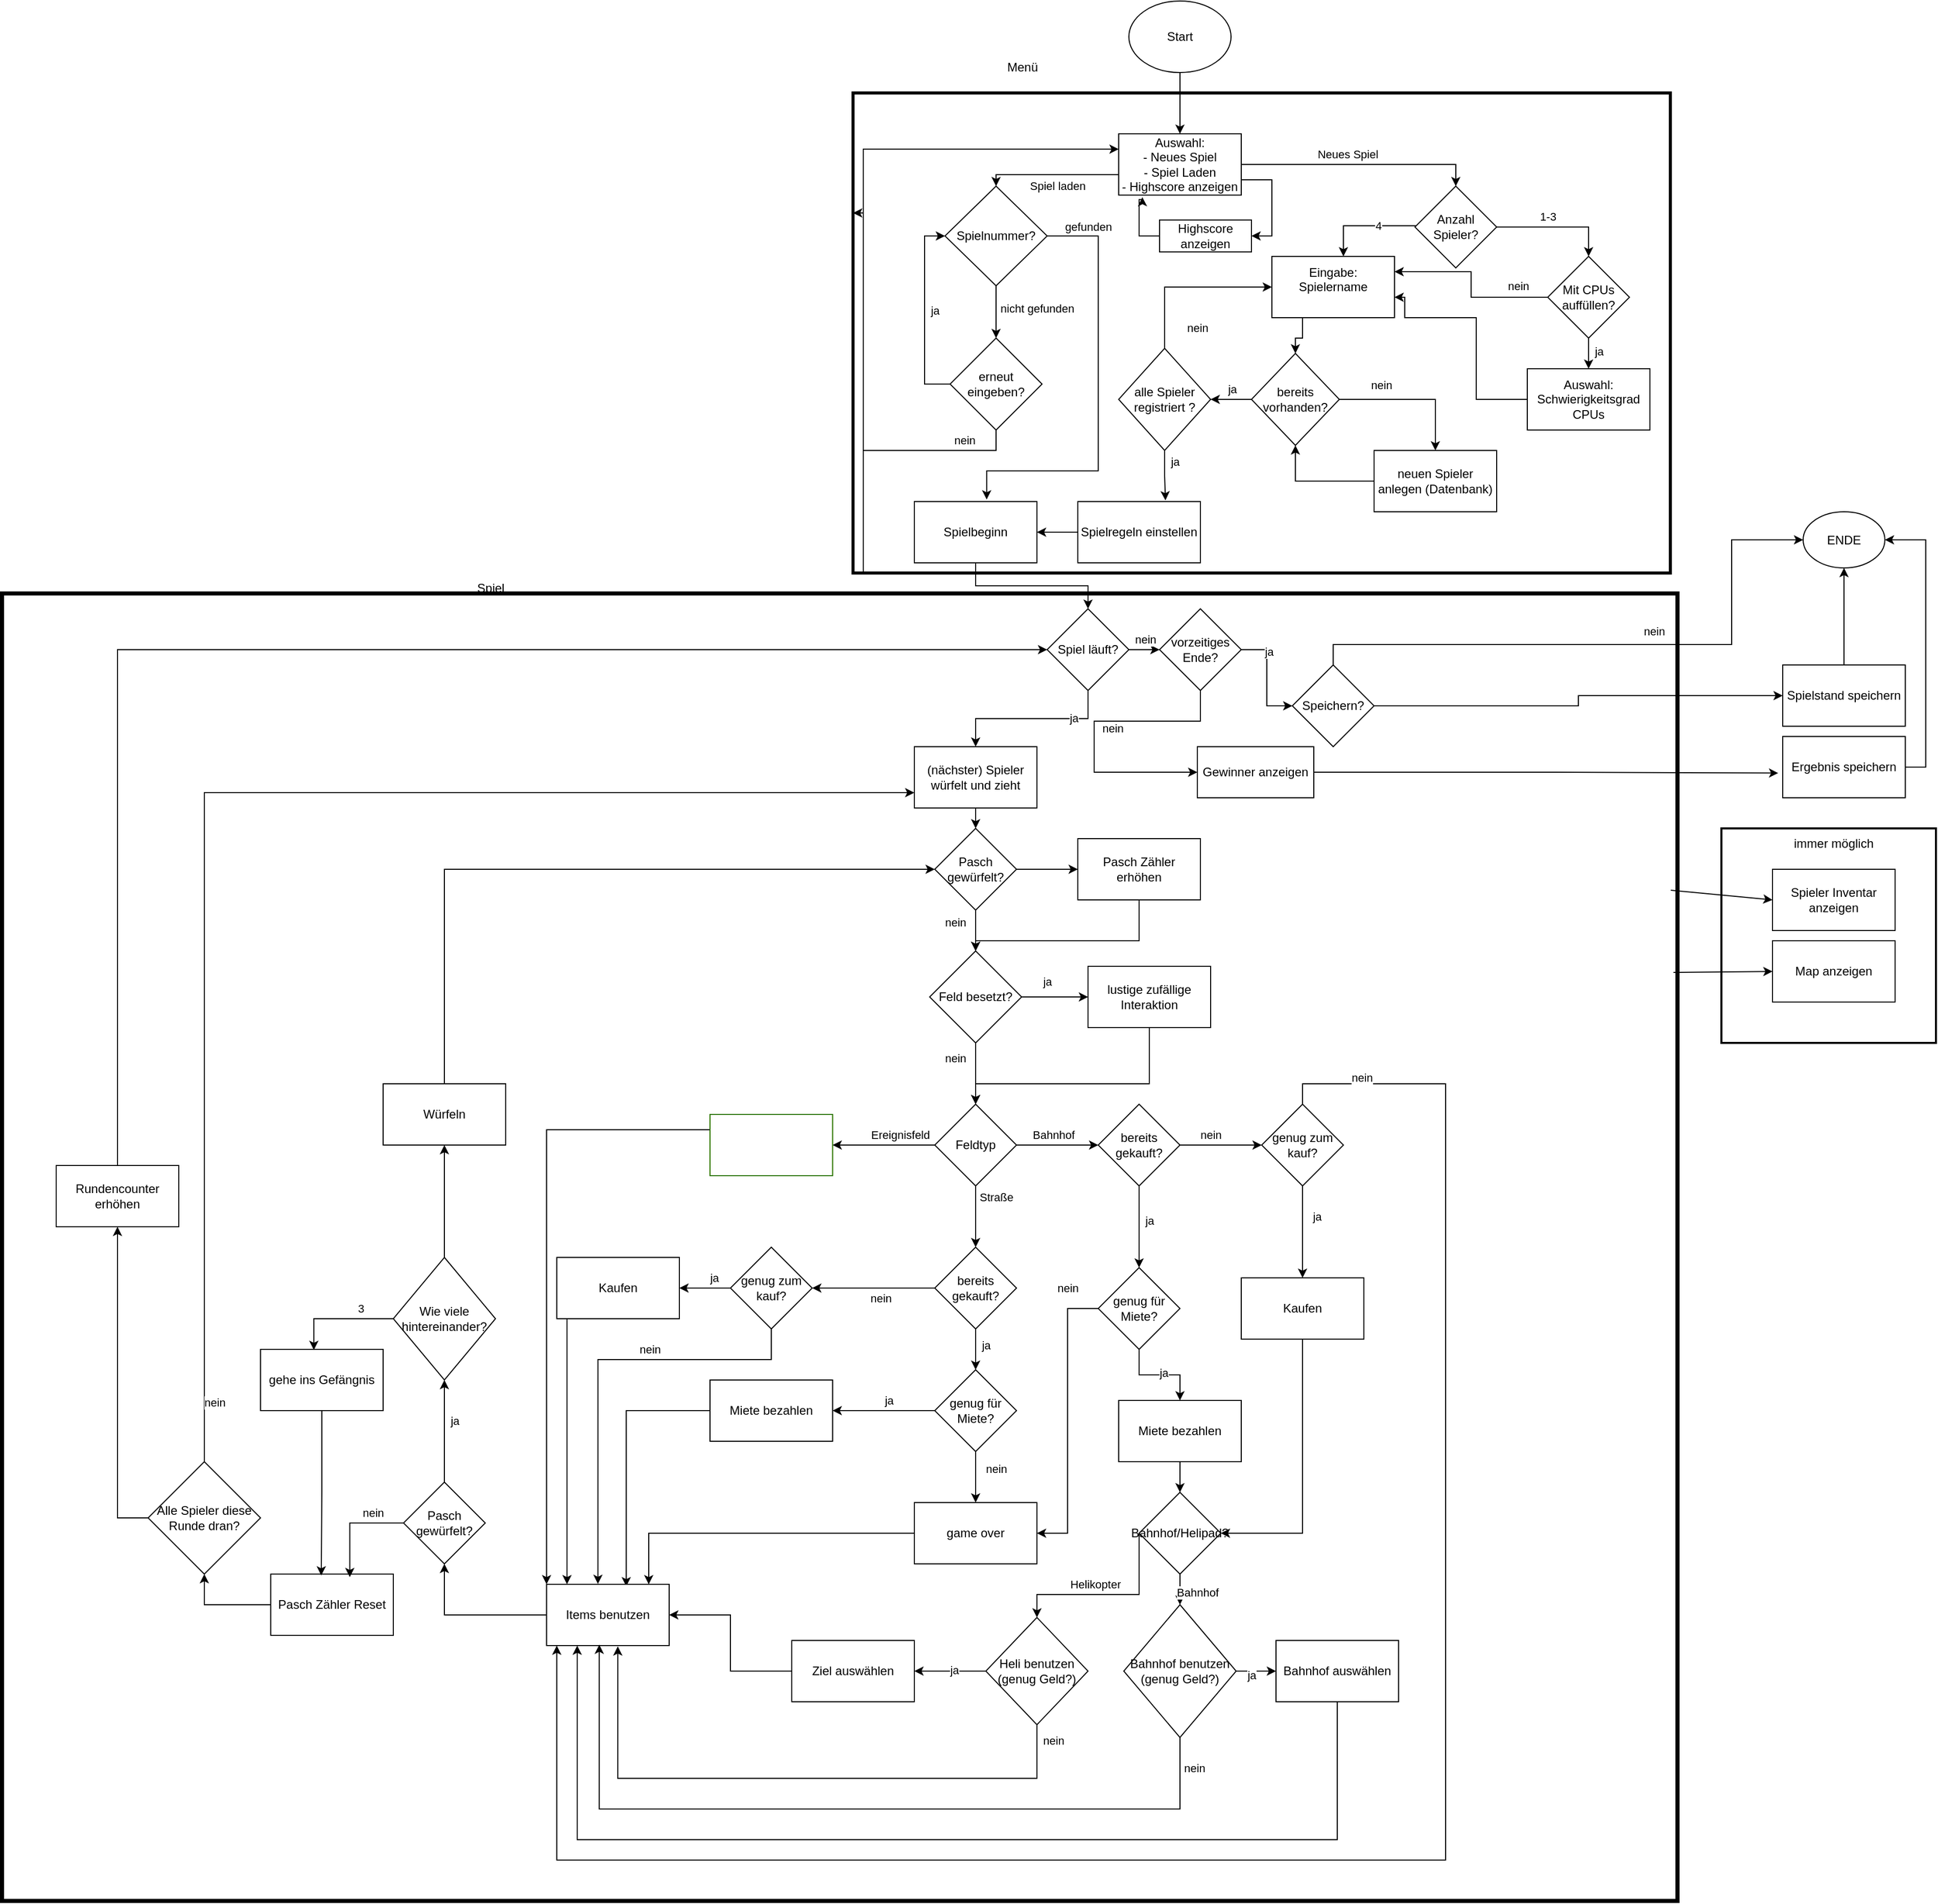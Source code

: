 <mxfile version="26.2.14">
  <diagram id="C5RBs43oDa-KdzZeNtuy" name="Page-1">
    <mxGraphModel dx="3804" dy="2698" grid="1" gridSize="10" guides="1" tooltips="1" connect="1" arrows="1" fold="1" page="1" pageScale="1" pageWidth="827" pageHeight="1169" math="0" shadow="0">
      <root>
        <mxCell id="WIyWlLk6GJQsqaUBKTNV-0" />
        <mxCell id="WIyWlLk6GJQsqaUBKTNV-1" parent="WIyWlLk6GJQsqaUBKTNV-0" />
        <mxCell id="-sxbTqITBYYLO2gPrFlr-302" value="" style="rounded=0;whiteSpace=wrap;html=1;fillColor=none;strokeWidth=4;" vertex="1" parent="WIyWlLk6GJQsqaUBKTNV-1">
          <mxGeometry x="-813" y="570" width="1640" height="1280" as="geometry" />
        </mxCell>
        <mxCell id="-sxbTqITBYYLO2gPrFlr-0" value="Start" style="ellipse;whiteSpace=wrap;html=1;" vertex="1" parent="WIyWlLk6GJQsqaUBKTNV-1">
          <mxGeometry x="290" y="-10" width="100" height="70" as="geometry" />
        </mxCell>
        <mxCell id="-sxbTqITBYYLO2gPrFlr-314" style="edgeStyle=orthogonalEdgeStyle;rounded=0;orthogonalLoop=1;jettySize=auto;html=1;exitX=1;exitY=0.75;exitDx=0;exitDy=0;entryX=1;entryY=0.5;entryDx=0;entryDy=0;" edge="1" parent="WIyWlLk6GJQsqaUBKTNV-1" source="-sxbTqITBYYLO2gPrFlr-1" target="-sxbTqITBYYLO2gPrFlr-311">
          <mxGeometry relative="1" as="geometry" />
        </mxCell>
        <mxCell id="-sxbTqITBYYLO2gPrFlr-1" value="&lt;div&gt;Auswahl:&lt;/div&gt;&lt;div&gt;- Neues Spiel&lt;/div&gt;&lt;div&gt;- Spiel Laden&lt;/div&gt;&lt;div&gt;- Highscore anzeigen&lt;/div&gt;" style="rounded=0;whiteSpace=wrap;html=1;" vertex="1" parent="WIyWlLk6GJQsqaUBKTNV-1">
          <mxGeometry x="280" y="120" width="120" height="60" as="geometry" />
        </mxCell>
        <mxCell id="-sxbTqITBYYLO2gPrFlr-3" value="" style="endArrow=classic;html=1;rounded=0;entryX=0.5;entryY=0;entryDx=0;entryDy=0;exitX=0.5;exitY=1;exitDx=0;exitDy=0;" edge="1" parent="WIyWlLk6GJQsqaUBKTNV-1" source="-sxbTqITBYYLO2gPrFlr-0" target="-sxbTqITBYYLO2gPrFlr-1">
          <mxGeometry width="50" height="50" relative="1" as="geometry">
            <mxPoint x="440" y="180" as="sourcePoint" />
            <mxPoint x="390" y="230" as="targetPoint" />
          </mxGeometry>
        </mxCell>
        <mxCell id="-sxbTqITBYYLO2gPrFlr-27" style="edgeStyle=orthogonalEdgeStyle;rounded=0;orthogonalLoop=1;jettySize=auto;html=1;exitX=0.5;exitY=1;exitDx=0;exitDy=0;entryX=0.5;entryY=0;entryDx=0;entryDy=0;" edge="1" parent="WIyWlLk6GJQsqaUBKTNV-1" source="-sxbTqITBYYLO2gPrFlr-4" target="-sxbTqITBYYLO2gPrFlr-25">
          <mxGeometry relative="1" as="geometry" />
        </mxCell>
        <mxCell id="-sxbTqITBYYLO2gPrFlr-66" value="nicht gefunden" style="edgeLabel;html=1;align=center;verticalAlign=middle;resizable=0;points=[];" vertex="1" connectable="0" parent="-sxbTqITBYYLO2gPrFlr-27">
          <mxGeometry x="-0.149" y="3" relative="1" as="geometry">
            <mxPoint x="37" as="offset" />
          </mxGeometry>
        </mxCell>
        <mxCell id="-sxbTqITBYYLO2gPrFlr-4" value="Spielnummer?" style="rhombus;whiteSpace=wrap;html=1;" vertex="1" parent="WIyWlLk6GJQsqaUBKTNV-1">
          <mxGeometry x="110" y="171.25" width="100" height="97.5" as="geometry" />
        </mxCell>
        <mxCell id="-sxbTqITBYYLO2gPrFlr-6" value="" style="endArrow=classic;html=1;rounded=0;entryX=0.5;entryY=0;entryDx=0;entryDy=0;" edge="1" parent="WIyWlLk6GJQsqaUBKTNV-1" target="-sxbTqITBYYLO2gPrFlr-4">
          <mxGeometry width="50" height="50" relative="1" as="geometry">
            <mxPoint x="280" y="160" as="sourcePoint" />
            <mxPoint x="120" y="170" as="targetPoint" />
            <Array as="points">
              <mxPoint x="220" y="160" />
              <mxPoint x="160" y="160" />
            </Array>
          </mxGeometry>
        </mxCell>
        <mxCell id="-sxbTqITBYYLO2gPrFlr-9" value="Spiel laden" style="edgeLabel;html=1;align=center;verticalAlign=middle;resizable=0;points=[];" vertex="1" connectable="0" parent="-sxbTqITBYYLO2gPrFlr-6">
          <mxGeometry x="-0.462" y="4" relative="1" as="geometry">
            <mxPoint x="-25" y="7" as="offset" />
          </mxGeometry>
        </mxCell>
        <mxCell id="-sxbTqITBYYLO2gPrFlr-48" style="edgeStyle=orthogonalEdgeStyle;rounded=0;orthogonalLoop=1;jettySize=auto;html=1;exitX=1;exitY=0.5;exitDx=0;exitDy=0;entryX=0.5;entryY=0;entryDx=0;entryDy=0;" edge="1" parent="WIyWlLk6GJQsqaUBKTNV-1" source="-sxbTqITBYYLO2gPrFlr-10" target="-sxbTqITBYYLO2gPrFlr-47">
          <mxGeometry relative="1" as="geometry" />
        </mxCell>
        <mxCell id="-sxbTqITBYYLO2gPrFlr-49" value="1-3" style="edgeLabel;html=1;align=center;verticalAlign=middle;resizable=0;points=[];" vertex="1" connectable="0" parent="-sxbTqITBYYLO2gPrFlr-48">
          <mxGeometry x="-0.059" y="3" relative="1" as="geometry">
            <mxPoint x="-6" y="-8" as="offset" />
          </mxGeometry>
        </mxCell>
        <mxCell id="-sxbTqITBYYLO2gPrFlr-312" value="" style="edgeStyle=orthogonalEdgeStyle;rounded=0;orthogonalLoop=1;jettySize=auto;html=1;" edge="1" parent="WIyWlLk6GJQsqaUBKTNV-1" source="-sxbTqITBYYLO2gPrFlr-10" target="-sxbTqITBYYLO2gPrFlr-35">
          <mxGeometry relative="1" as="geometry">
            <Array as="points">
              <mxPoint x="500" y="210" />
            </Array>
          </mxGeometry>
        </mxCell>
        <mxCell id="-sxbTqITBYYLO2gPrFlr-313" value="4" style="edgeLabel;html=1;align=center;verticalAlign=middle;resizable=0;points=[];" vertex="1" connectable="0" parent="-sxbTqITBYYLO2gPrFlr-312">
          <mxGeometry x="-0.256" relative="1" as="geometry">
            <mxPoint as="offset" />
          </mxGeometry>
        </mxCell>
        <mxCell id="-sxbTqITBYYLO2gPrFlr-10" value="Anzahl Spieler?" style="rhombus;whiteSpace=wrap;html=1;" vertex="1" parent="WIyWlLk6GJQsqaUBKTNV-1">
          <mxGeometry x="570" y="171.25" width="80" height="80" as="geometry" />
        </mxCell>
        <mxCell id="-sxbTqITBYYLO2gPrFlr-15" value="" style="endArrow=classic;html=1;rounded=0;exitX=1;exitY=0.5;exitDx=0;exitDy=0;entryX=0.5;entryY=0;entryDx=0;entryDy=0;" edge="1" parent="WIyWlLk6GJQsqaUBKTNV-1" source="-sxbTqITBYYLO2gPrFlr-1" target="-sxbTqITBYYLO2gPrFlr-10">
          <mxGeometry width="50" height="50" relative="1" as="geometry">
            <mxPoint x="390" y="230" as="sourcePoint" />
            <mxPoint x="440" y="180" as="targetPoint" />
            <Array as="points">
              <mxPoint x="610" y="150" />
            </Array>
          </mxGeometry>
        </mxCell>
        <mxCell id="-sxbTqITBYYLO2gPrFlr-16" value="Neues Spiel" style="edgeLabel;html=1;align=center;verticalAlign=middle;resizable=0;points=[];" vertex="1" connectable="0" parent="-sxbTqITBYYLO2gPrFlr-15">
          <mxGeometry x="-0.089" y="-1" relative="1" as="geometry">
            <mxPoint x="-2" y="-11" as="offset" />
          </mxGeometry>
        </mxCell>
        <mxCell id="-sxbTqITBYYLO2gPrFlr-84" style="edgeStyle=orthogonalEdgeStyle;rounded=0;orthogonalLoop=1;jettySize=auto;html=1;exitX=0.5;exitY=1;exitDx=0;exitDy=0;" edge="1" parent="WIyWlLk6GJQsqaUBKTNV-1" source="-sxbTqITBYYLO2gPrFlr-17" target="-sxbTqITBYYLO2gPrFlr-83">
          <mxGeometry relative="1" as="geometry" />
        </mxCell>
        <mxCell id="-sxbTqITBYYLO2gPrFlr-17" value="Spielbeginn" style="rounded=0;whiteSpace=wrap;html=1;" vertex="1" parent="WIyWlLk6GJQsqaUBKTNV-1">
          <mxGeometry x="80" y="480" width="120" height="60" as="geometry" />
        </mxCell>
        <mxCell id="-sxbTqITBYYLO2gPrFlr-28" style="edgeStyle=orthogonalEdgeStyle;rounded=0;orthogonalLoop=1;jettySize=auto;html=1;exitX=0;exitY=0.5;exitDx=0;exitDy=0;entryX=0;entryY=0.5;entryDx=0;entryDy=0;" edge="1" parent="WIyWlLk6GJQsqaUBKTNV-1" source="-sxbTqITBYYLO2gPrFlr-25" target="-sxbTqITBYYLO2gPrFlr-4">
          <mxGeometry relative="1" as="geometry" />
        </mxCell>
        <mxCell id="-sxbTqITBYYLO2gPrFlr-29" value="&lt;div&gt;ja&lt;/div&gt;&lt;div&gt;&lt;br&gt;&lt;/div&gt;" style="edgeLabel;html=1;align=center;verticalAlign=middle;resizable=0;points=[];" vertex="1" connectable="0" parent="-sxbTqITBYYLO2gPrFlr-28">
          <mxGeometry x="0.002" y="-1" relative="1" as="geometry">
            <mxPoint x="9" y="5" as="offset" />
          </mxGeometry>
        </mxCell>
        <mxCell id="-sxbTqITBYYLO2gPrFlr-30" style="edgeStyle=orthogonalEdgeStyle;rounded=0;orthogonalLoop=1;jettySize=auto;html=1;exitX=0.5;exitY=1;exitDx=0;exitDy=0;entryX=0;entryY=0.25;entryDx=0;entryDy=0;" edge="1" parent="WIyWlLk6GJQsqaUBKTNV-1" source="-sxbTqITBYYLO2gPrFlr-316" target="-sxbTqITBYYLO2gPrFlr-1">
          <mxGeometry relative="1" as="geometry">
            <Array as="points">
              <mxPoint x="30" y="135" />
            </Array>
          </mxGeometry>
        </mxCell>
        <mxCell id="-sxbTqITBYYLO2gPrFlr-25" value="erneut eingeben?" style="rhombus;whiteSpace=wrap;html=1;" vertex="1" parent="WIyWlLk6GJQsqaUBKTNV-1">
          <mxGeometry x="115" y="320" width="90" height="90" as="geometry" />
        </mxCell>
        <mxCell id="-sxbTqITBYYLO2gPrFlr-33" value="Spielregeln einstellen" style="rounded=0;whiteSpace=wrap;html=1;" vertex="1" parent="WIyWlLk6GJQsqaUBKTNV-1">
          <mxGeometry x="240" y="480" width="120" height="60" as="geometry" />
        </mxCell>
        <mxCell id="-sxbTqITBYYLO2gPrFlr-42" style="edgeStyle=orthogonalEdgeStyle;rounded=0;orthogonalLoop=1;jettySize=auto;html=1;exitX=0.5;exitY=1;exitDx=0;exitDy=0;entryX=0.5;entryY=0;entryDx=0;entryDy=0;" edge="1" parent="WIyWlLk6GJQsqaUBKTNV-1" source="-sxbTqITBYYLO2gPrFlr-35" target="-sxbTqITBYYLO2gPrFlr-38">
          <mxGeometry relative="1" as="geometry">
            <Array as="points">
              <mxPoint x="460" y="300" />
              <mxPoint x="460" y="320" />
              <mxPoint x="453" y="320" />
            </Array>
          </mxGeometry>
        </mxCell>
        <mxCell id="-sxbTqITBYYLO2gPrFlr-35" value="&lt;div&gt;Eingabe: Spielername&lt;/div&gt;&lt;div&gt;&lt;br&gt;&lt;/div&gt;" style="rounded=0;whiteSpace=wrap;html=1;" vertex="1" parent="WIyWlLk6GJQsqaUBKTNV-1">
          <mxGeometry x="430" y="240" width="120" height="60" as="geometry" />
        </mxCell>
        <mxCell id="-sxbTqITBYYLO2gPrFlr-44" style="edgeStyle=orthogonalEdgeStyle;rounded=0;orthogonalLoop=1;jettySize=auto;html=1;exitX=1;exitY=0.5;exitDx=0;exitDy=0;entryX=0.5;entryY=0;entryDx=0;entryDy=0;" edge="1" parent="WIyWlLk6GJQsqaUBKTNV-1" source="-sxbTqITBYYLO2gPrFlr-38" target="-sxbTqITBYYLO2gPrFlr-43">
          <mxGeometry relative="1" as="geometry" />
        </mxCell>
        <mxCell id="-sxbTqITBYYLO2gPrFlr-45" value="nein" style="edgeLabel;html=1;align=center;verticalAlign=middle;resizable=0;points=[];" vertex="1" connectable="0" parent="-sxbTqITBYYLO2gPrFlr-44">
          <mxGeometry x="-0.432" y="-2" relative="1" as="geometry">
            <mxPoint y="-16" as="offset" />
          </mxGeometry>
        </mxCell>
        <mxCell id="-sxbTqITBYYLO2gPrFlr-76" style="edgeStyle=orthogonalEdgeStyle;rounded=0;orthogonalLoop=1;jettySize=auto;html=1;exitX=0;exitY=0.5;exitDx=0;exitDy=0;entryX=1;entryY=0.5;entryDx=0;entryDy=0;" edge="1" parent="WIyWlLk6GJQsqaUBKTNV-1" source="-sxbTqITBYYLO2gPrFlr-38" target="-sxbTqITBYYLO2gPrFlr-70">
          <mxGeometry relative="1" as="geometry" />
        </mxCell>
        <mxCell id="-sxbTqITBYYLO2gPrFlr-77" value="ja" style="edgeLabel;html=1;align=center;verticalAlign=middle;resizable=0;points=[];" vertex="1" connectable="0" parent="-sxbTqITBYYLO2gPrFlr-76">
          <mxGeometry x="0.237" y="2" relative="1" as="geometry">
            <mxPoint x="5" y="-12" as="offset" />
          </mxGeometry>
        </mxCell>
        <mxCell id="-sxbTqITBYYLO2gPrFlr-38" value="bereits vorhanden?" style="rhombus;whiteSpace=wrap;html=1;" vertex="1" parent="WIyWlLk6GJQsqaUBKTNV-1">
          <mxGeometry x="410" y="335" width="86" height="90" as="geometry" />
        </mxCell>
        <mxCell id="-sxbTqITBYYLO2gPrFlr-79" style="edgeStyle=orthogonalEdgeStyle;rounded=0;orthogonalLoop=1;jettySize=auto;html=1;exitX=0;exitY=0.5;exitDx=0;exitDy=0;entryX=0.5;entryY=1;entryDx=0;entryDy=0;" edge="1" parent="WIyWlLk6GJQsqaUBKTNV-1" source="-sxbTqITBYYLO2gPrFlr-43" target="-sxbTqITBYYLO2gPrFlr-38">
          <mxGeometry relative="1" as="geometry" />
        </mxCell>
        <mxCell id="-sxbTqITBYYLO2gPrFlr-43" value="neuen Spieler anlegen (Datenbank)" style="rounded=0;whiteSpace=wrap;html=1;" vertex="1" parent="WIyWlLk6GJQsqaUBKTNV-1">
          <mxGeometry x="530" y="430" width="120" height="60" as="geometry" />
        </mxCell>
        <mxCell id="-sxbTqITBYYLO2gPrFlr-55" style="edgeStyle=orthogonalEdgeStyle;rounded=0;orthogonalLoop=1;jettySize=auto;html=1;exitX=0.5;exitY=1;exitDx=0;exitDy=0;entryX=0.5;entryY=0;entryDx=0;entryDy=0;" edge="1" parent="WIyWlLk6GJQsqaUBKTNV-1" source="-sxbTqITBYYLO2gPrFlr-47" target="-sxbTqITBYYLO2gPrFlr-54">
          <mxGeometry relative="1" as="geometry" />
        </mxCell>
        <mxCell id="-sxbTqITBYYLO2gPrFlr-56" value="ja" style="edgeLabel;html=1;align=center;verticalAlign=middle;resizable=0;points=[];" vertex="1" connectable="0" parent="-sxbTqITBYYLO2gPrFlr-55">
          <mxGeometry x="-0.175" y="-2" relative="1" as="geometry">
            <mxPoint x="12" as="offset" />
          </mxGeometry>
        </mxCell>
        <mxCell id="-sxbTqITBYYLO2gPrFlr-60" style="edgeStyle=orthogonalEdgeStyle;rounded=0;orthogonalLoop=1;jettySize=auto;html=1;exitX=0;exitY=0.5;exitDx=0;exitDy=0;entryX=1;entryY=0.25;entryDx=0;entryDy=0;" edge="1" parent="WIyWlLk6GJQsqaUBKTNV-1" source="-sxbTqITBYYLO2gPrFlr-47" target="-sxbTqITBYYLO2gPrFlr-35">
          <mxGeometry relative="1" as="geometry">
            <mxPoint x="480" y="300" as="targetPoint" />
          </mxGeometry>
        </mxCell>
        <mxCell id="-sxbTqITBYYLO2gPrFlr-62" value="nein" style="edgeLabel;html=1;align=center;verticalAlign=middle;resizable=0;points=[];" vertex="1" connectable="0" parent="-sxbTqITBYYLO2gPrFlr-60">
          <mxGeometry x="-0.699" y="-2" relative="1" as="geometry">
            <mxPoint x="-3" y="-9" as="offset" />
          </mxGeometry>
        </mxCell>
        <mxCell id="-sxbTqITBYYLO2gPrFlr-47" value="Mit CPUs auffüllen?" style="rhombus;whiteSpace=wrap;html=1;" vertex="1" parent="WIyWlLk6GJQsqaUBKTNV-1">
          <mxGeometry x="700" y="240" width="80" height="80" as="geometry" />
        </mxCell>
        <mxCell id="-sxbTqITBYYLO2gPrFlr-57" style="edgeStyle=orthogonalEdgeStyle;rounded=0;orthogonalLoop=1;jettySize=auto;html=1;exitX=0;exitY=0.5;exitDx=0;exitDy=0;" edge="1" parent="WIyWlLk6GJQsqaUBKTNV-1" source="-sxbTqITBYYLO2gPrFlr-54" target="-sxbTqITBYYLO2gPrFlr-35">
          <mxGeometry relative="1" as="geometry">
            <mxPoint x="630" y="280" as="targetPoint" />
            <Array as="points">
              <mxPoint x="630" y="380" />
              <mxPoint x="630" y="300" />
              <mxPoint x="560" y="300" />
              <mxPoint x="560" y="280" />
            </Array>
          </mxGeometry>
        </mxCell>
        <mxCell id="-sxbTqITBYYLO2gPrFlr-54" value="Auswahl: Schwierigkeitsgrad CPUs" style="rounded=0;whiteSpace=wrap;html=1;" vertex="1" parent="WIyWlLk6GJQsqaUBKTNV-1">
          <mxGeometry x="680" y="350" width="120" height="60" as="geometry" />
        </mxCell>
        <mxCell id="-sxbTqITBYYLO2gPrFlr-65" style="edgeStyle=orthogonalEdgeStyle;rounded=0;orthogonalLoop=1;jettySize=auto;html=1;exitX=0;exitY=0.5;exitDx=0;exitDy=0;" edge="1" parent="WIyWlLk6GJQsqaUBKTNV-1" source="-sxbTqITBYYLO2gPrFlr-33" target="-sxbTqITBYYLO2gPrFlr-17">
          <mxGeometry relative="1" as="geometry">
            <Array as="points" />
          </mxGeometry>
        </mxCell>
        <mxCell id="-sxbTqITBYYLO2gPrFlr-67" style="edgeStyle=orthogonalEdgeStyle;rounded=0;orthogonalLoop=1;jettySize=auto;html=1;exitX=1;exitY=0.5;exitDx=0;exitDy=0;entryX=0.59;entryY=-0.034;entryDx=0;entryDy=0;entryPerimeter=0;" edge="1" parent="WIyWlLk6GJQsqaUBKTNV-1" source="-sxbTqITBYYLO2gPrFlr-4" target="-sxbTqITBYYLO2gPrFlr-17">
          <mxGeometry relative="1" as="geometry">
            <Array as="points">
              <mxPoint x="260" y="220" />
              <mxPoint x="260" y="450" />
              <mxPoint x="151" y="450" />
            </Array>
          </mxGeometry>
        </mxCell>
        <mxCell id="-sxbTqITBYYLO2gPrFlr-68" value="gefunden" style="edgeLabel;html=1;align=center;verticalAlign=middle;resizable=0;points=[];" vertex="1" connectable="0" parent="-sxbTqITBYYLO2gPrFlr-67">
          <mxGeometry x="-0.829" relative="1" as="geometry">
            <mxPoint x="4" y="-9" as="offset" />
          </mxGeometry>
        </mxCell>
        <mxCell id="-sxbTqITBYYLO2gPrFlr-71" style="edgeStyle=orthogonalEdgeStyle;rounded=0;orthogonalLoop=1;jettySize=auto;html=1;exitX=0.5;exitY=0;exitDx=0;exitDy=0;entryX=0;entryY=0.5;entryDx=0;entryDy=0;" edge="1" parent="WIyWlLk6GJQsqaUBKTNV-1" source="-sxbTqITBYYLO2gPrFlr-70" target="-sxbTqITBYYLO2gPrFlr-35">
          <mxGeometry relative="1" as="geometry" />
        </mxCell>
        <mxCell id="-sxbTqITBYYLO2gPrFlr-72" value="nein" style="edgeLabel;html=1;align=center;verticalAlign=middle;resizable=0;points=[];" vertex="1" connectable="0" parent="-sxbTqITBYYLO2gPrFlr-71">
          <mxGeometry x="0.047" y="-5" relative="1" as="geometry">
            <mxPoint x="5" y="35" as="offset" />
          </mxGeometry>
        </mxCell>
        <mxCell id="-sxbTqITBYYLO2gPrFlr-70" value="alle Spieler registriert ?" style="rhombus;whiteSpace=wrap;html=1;" vertex="1" parent="WIyWlLk6GJQsqaUBKTNV-1">
          <mxGeometry x="280" y="330" width="90" height="100" as="geometry" />
        </mxCell>
        <mxCell id="-sxbTqITBYYLO2gPrFlr-74" style="edgeStyle=orthogonalEdgeStyle;rounded=0;orthogonalLoop=1;jettySize=auto;html=1;exitX=0.5;exitY=1;exitDx=0;exitDy=0;entryX=0.715;entryY=-0.019;entryDx=0;entryDy=0;entryPerimeter=0;" edge="1" parent="WIyWlLk6GJQsqaUBKTNV-1" source="-sxbTqITBYYLO2gPrFlr-70" target="-sxbTqITBYYLO2gPrFlr-33">
          <mxGeometry relative="1" as="geometry" />
        </mxCell>
        <mxCell id="-sxbTqITBYYLO2gPrFlr-75" value="&lt;div&gt;ja&lt;/div&gt;&lt;div&gt;&lt;br&gt;&lt;/div&gt;" style="edgeLabel;html=1;align=center;verticalAlign=middle;resizable=0;points=[];" vertex="1" connectable="0" parent="-sxbTqITBYYLO2gPrFlr-74">
          <mxGeometry x="-0.268" y="3" relative="1" as="geometry">
            <mxPoint x="7" as="offset" />
          </mxGeometry>
        </mxCell>
        <mxCell id="-sxbTqITBYYLO2gPrFlr-88" style="edgeStyle=orthogonalEdgeStyle;rounded=0;orthogonalLoop=1;jettySize=auto;html=1;exitX=1;exitY=0.5;exitDx=0;exitDy=0;entryX=0;entryY=0.5;entryDx=0;entryDy=0;" edge="1" parent="WIyWlLk6GJQsqaUBKTNV-1" source="-sxbTqITBYYLO2gPrFlr-83" target="-sxbTqITBYYLO2gPrFlr-87">
          <mxGeometry relative="1" as="geometry" />
        </mxCell>
        <mxCell id="-sxbTqITBYYLO2gPrFlr-89" value="nein" style="edgeLabel;html=1;align=center;verticalAlign=middle;resizable=0;points=[];" vertex="1" connectable="0" parent="-sxbTqITBYYLO2gPrFlr-88">
          <mxGeometry x="-0.054" y="2" relative="1" as="geometry">
            <mxPoint x="2" y="-8" as="offset" />
          </mxGeometry>
        </mxCell>
        <mxCell id="-sxbTqITBYYLO2gPrFlr-164" style="edgeStyle=orthogonalEdgeStyle;rounded=0;orthogonalLoop=1;jettySize=auto;html=1;exitX=0.5;exitY=1;exitDx=0;exitDy=0;entryX=0.5;entryY=0;entryDx=0;entryDy=0;" edge="1" parent="WIyWlLk6GJQsqaUBKTNV-1" source="-sxbTqITBYYLO2gPrFlr-83" target="-sxbTqITBYYLO2gPrFlr-163">
          <mxGeometry relative="1" as="geometry" />
        </mxCell>
        <mxCell id="-sxbTqITBYYLO2gPrFlr-276" value="ja" style="edgeLabel;html=1;align=center;verticalAlign=middle;resizable=0;points=[];" vertex="1" connectable="0" parent="-sxbTqITBYYLO2gPrFlr-164">
          <mxGeometry x="-0.5" y="-1" relative="1" as="geometry">
            <mxPoint as="offset" />
          </mxGeometry>
        </mxCell>
        <mxCell id="-sxbTqITBYYLO2gPrFlr-83" value="Spiel läuft?" style="rhombus;whiteSpace=wrap;html=1;" vertex="1" parent="WIyWlLk6GJQsqaUBKTNV-1">
          <mxGeometry x="210" y="585" width="80" height="80" as="geometry" />
        </mxCell>
        <mxCell id="-sxbTqITBYYLO2gPrFlr-105" style="edgeStyle=orthogonalEdgeStyle;rounded=0;orthogonalLoop=1;jettySize=auto;html=1;exitX=0.5;exitY=0;exitDx=0;exitDy=0;entryX=0.5;entryY=1;entryDx=0;entryDy=0;" edge="1" parent="WIyWlLk6GJQsqaUBKTNV-1" source="-sxbTqITBYYLO2gPrFlr-85" target="-sxbTqITBYYLO2gPrFlr-101">
          <mxGeometry relative="1" as="geometry" />
        </mxCell>
        <mxCell id="-sxbTqITBYYLO2gPrFlr-85" value="Spielstand speichern" style="rounded=0;whiteSpace=wrap;html=1;" vertex="1" parent="WIyWlLk6GJQsqaUBKTNV-1">
          <mxGeometry x="930" y="640" width="120" height="60" as="geometry" />
        </mxCell>
        <mxCell id="-sxbTqITBYYLO2gPrFlr-93" style="edgeStyle=orthogonalEdgeStyle;rounded=0;orthogonalLoop=1;jettySize=auto;html=1;exitX=0.5;exitY=1;exitDx=0;exitDy=0;entryX=0;entryY=0.5;entryDx=0;entryDy=0;" edge="1" parent="WIyWlLk6GJQsqaUBKTNV-1" source="-sxbTqITBYYLO2gPrFlr-87" target="-sxbTqITBYYLO2gPrFlr-90">
          <mxGeometry relative="1" as="geometry">
            <Array as="points">
              <mxPoint x="256" y="695" />
            </Array>
          </mxGeometry>
        </mxCell>
        <mxCell id="-sxbTqITBYYLO2gPrFlr-94" value="nein" style="edgeLabel;html=1;align=center;verticalAlign=middle;resizable=0;points=[];" vertex="1" connectable="0" parent="-sxbTqITBYYLO2gPrFlr-93">
          <mxGeometry x="-0.185" y="-4" relative="1" as="geometry">
            <mxPoint y="11" as="offset" />
          </mxGeometry>
        </mxCell>
        <mxCell id="-sxbTqITBYYLO2gPrFlr-98" style="edgeStyle=orthogonalEdgeStyle;rounded=0;orthogonalLoop=1;jettySize=auto;html=1;exitX=1;exitY=0.5;exitDx=0;exitDy=0;entryX=0;entryY=0.5;entryDx=0;entryDy=0;" edge="1" parent="WIyWlLk6GJQsqaUBKTNV-1" source="-sxbTqITBYYLO2gPrFlr-87" target="-sxbTqITBYYLO2gPrFlr-97">
          <mxGeometry relative="1" as="geometry" />
        </mxCell>
        <mxCell id="-sxbTqITBYYLO2gPrFlr-99" value="ja" style="edgeLabel;html=1;align=center;verticalAlign=middle;resizable=0;points=[];" vertex="1" connectable="0" parent="-sxbTqITBYYLO2gPrFlr-98">
          <mxGeometry x="-0.344" y="2" relative="1" as="geometry">
            <mxPoint y="-8" as="offset" />
          </mxGeometry>
        </mxCell>
        <mxCell id="-sxbTqITBYYLO2gPrFlr-87" value="vorzeitiges Ende?" style="rhombus;whiteSpace=wrap;html=1;" vertex="1" parent="WIyWlLk6GJQsqaUBKTNV-1">
          <mxGeometry x="320" y="585" width="80" height="80" as="geometry" />
        </mxCell>
        <mxCell id="-sxbTqITBYYLO2gPrFlr-90" value="Gewinner anzeigen" style="rounded=0;whiteSpace=wrap;html=1;" vertex="1" parent="WIyWlLk6GJQsqaUBKTNV-1">
          <mxGeometry x="357" y="720" width="114" height="50" as="geometry" />
        </mxCell>
        <mxCell id="-sxbTqITBYYLO2gPrFlr-104" style="edgeStyle=orthogonalEdgeStyle;rounded=0;orthogonalLoop=1;jettySize=auto;html=1;exitX=1;exitY=0.5;exitDx=0;exitDy=0;entryX=1;entryY=0.5;entryDx=0;entryDy=0;" edge="1" parent="WIyWlLk6GJQsqaUBKTNV-1" source="-sxbTqITBYYLO2gPrFlr-96" target="-sxbTqITBYYLO2gPrFlr-101">
          <mxGeometry relative="1" as="geometry" />
        </mxCell>
        <mxCell id="-sxbTqITBYYLO2gPrFlr-96" value="Ergebnis speichern" style="rounded=0;whiteSpace=wrap;html=1;" vertex="1" parent="WIyWlLk6GJQsqaUBKTNV-1">
          <mxGeometry x="930" y="710" width="120" height="60" as="geometry" />
        </mxCell>
        <mxCell id="-sxbTqITBYYLO2gPrFlr-102" style="edgeStyle=orthogonalEdgeStyle;rounded=0;orthogonalLoop=1;jettySize=auto;html=1;exitX=0.5;exitY=0;exitDx=0;exitDy=0;entryX=0;entryY=0.5;entryDx=0;entryDy=0;" edge="1" parent="WIyWlLk6GJQsqaUBKTNV-1" source="-sxbTqITBYYLO2gPrFlr-97" target="-sxbTqITBYYLO2gPrFlr-101">
          <mxGeometry relative="1" as="geometry">
            <Array as="points">
              <mxPoint x="490" y="620" />
              <mxPoint x="880" y="620" />
              <mxPoint x="880" y="518" />
            </Array>
          </mxGeometry>
        </mxCell>
        <mxCell id="-sxbTqITBYYLO2gPrFlr-103" value="nein" style="edgeLabel;html=1;align=center;verticalAlign=middle;resizable=0;points=[];" vertex="1" connectable="0" parent="-sxbTqITBYYLO2gPrFlr-102">
          <mxGeometry x="0.147" y="3" relative="1" as="geometry">
            <mxPoint y="-10" as="offset" />
          </mxGeometry>
        </mxCell>
        <mxCell id="-sxbTqITBYYLO2gPrFlr-303" style="edgeStyle=orthogonalEdgeStyle;rounded=0;orthogonalLoop=1;jettySize=auto;html=1;exitX=1;exitY=0.5;exitDx=0;exitDy=0;entryX=0;entryY=0.5;entryDx=0;entryDy=0;" edge="1" parent="WIyWlLk6GJQsqaUBKTNV-1" source="-sxbTqITBYYLO2gPrFlr-97" target="-sxbTqITBYYLO2gPrFlr-85">
          <mxGeometry relative="1" as="geometry">
            <Array as="points">
              <mxPoint x="730" y="680" />
              <mxPoint x="730" y="670" />
              <mxPoint x="930" y="670" />
            </Array>
          </mxGeometry>
        </mxCell>
        <mxCell id="-sxbTqITBYYLO2gPrFlr-97" value="Speichern?" style="rhombus;whiteSpace=wrap;html=1;" vertex="1" parent="WIyWlLk6GJQsqaUBKTNV-1">
          <mxGeometry x="450" y="640" width="80" height="80" as="geometry" />
        </mxCell>
        <mxCell id="-sxbTqITBYYLO2gPrFlr-101" value="ENDE" style="ellipse;whiteSpace=wrap;html=1;" vertex="1" parent="WIyWlLk6GJQsqaUBKTNV-1">
          <mxGeometry x="950" y="490" width="80" height="55" as="geometry" />
        </mxCell>
        <mxCell id="-sxbTqITBYYLO2gPrFlr-151" style="edgeStyle=orthogonalEdgeStyle;rounded=0;orthogonalLoop=1;jettySize=auto;html=1;exitX=1;exitY=0.5;exitDx=0;exitDy=0;entryX=0.5;entryY=1;entryDx=0;entryDy=0;" edge="1" parent="WIyWlLk6GJQsqaUBKTNV-1" source="-sxbTqITBYYLO2gPrFlr-148">
          <mxGeometry relative="1" as="geometry">
            <mxPoint x="1132" y="475" as="targetPoint" />
            <Array as="points">
              <mxPoint x="1590" y="95" />
              <mxPoint x="1590" y="495" />
              <mxPoint x="1132" y="495" />
            </Array>
          </mxGeometry>
        </mxCell>
        <mxCell id="-sxbTqITBYYLO2gPrFlr-161" style="edgeStyle=orthogonalEdgeStyle;rounded=0;orthogonalLoop=1;jettySize=auto;html=1;exitX=0;exitY=0.5;exitDx=0;exitDy=0;entryX=0;entryY=0.5;entryDx=0;entryDy=0;" edge="1" parent="WIyWlLk6GJQsqaUBKTNV-1" source="-sxbTqITBYYLO2gPrFlr-158">
          <mxGeometry relative="1" as="geometry">
            <mxPoint x="1080" y="165" as="targetPoint" />
            <Array as="points">
              <mxPoint x="1030" y="360" />
              <mxPoint x="1030" y="165" />
            </Array>
          </mxGeometry>
        </mxCell>
        <mxCell id="-sxbTqITBYYLO2gPrFlr-166" style="edgeStyle=orthogonalEdgeStyle;rounded=0;orthogonalLoop=1;jettySize=auto;html=1;exitX=0.5;exitY=1;exitDx=0;exitDy=0;entryX=0.5;entryY=0;entryDx=0;entryDy=0;" edge="1" parent="WIyWlLk6GJQsqaUBKTNV-1" source="-sxbTqITBYYLO2gPrFlr-163" target="-sxbTqITBYYLO2gPrFlr-165">
          <mxGeometry relative="1" as="geometry" />
        </mxCell>
        <mxCell id="-sxbTqITBYYLO2gPrFlr-163" value="(nächster) Spieler würfelt und zieht" style="rounded=0;whiteSpace=wrap;html=1;" vertex="1" parent="WIyWlLk6GJQsqaUBKTNV-1">
          <mxGeometry x="80" y="720" width="120" height="60" as="geometry" />
        </mxCell>
        <mxCell id="-sxbTqITBYYLO2gPrFlr-168" style="edgeStyle=orthogonalEdgeStyle;rounded=0;orthogonalLoop=1;jettySize=auto;html=1;exitX=0.5;exitY=1;exitDx=0;exitDy=0;entryX=0.5;entryY=0;entryDx=0;entryDy=0;" edge="1" parent="WIyWlLk6GJQsqaUBKTNV-1" source="-sxbTqITBYYLO2gPrFlr-165" target="-sxbTqITBYYLO2gPrFlr-167">
          <mxGeometry relative="1" as="geometry" />
        </mxCell>
        <mxCell id="-sxbTqITBYYLO2gPrFlr-169" value="nein" style="edgeLabel;html=1;align=center;verticalAlign=middle;resizable=0;points=[];" vertex="1" connectable="0" parent="-sxbTqITBYYLO2gPrFlr-168">
          <mxGeometry x="-0.411" y="2" relative="1" as="geometry">
            <mxPoint x="-22" as="offset" />
          </mxGeometry>
        </mxCell>
        <mxCell id="-sxbTqITBYYLO2gPrFlr-264" value="" style="edgeStyle=orthogonalEdgeStyle;rounded=0;orthogonalLoop=1;jettySize=auto;html=1;" edge="1" parent="WIyWlLk6GJQsqaUBKTNV-1" source="-sxbTqITBYYLO2gPrFlr-165" target="-sxbTqITBYYLO2gPrFlr-263">
          <mxGeometry relative="1" as="geometry" />
        </mxCell>
        <mxCell id="-sxbTqITBYYLO2gPrFlr-165" value="Pasch gewürfelt?" style="rhombus;whiteSpace=wrap;html=1;" vertex="1" parent="WIyWlLk6GJQsqaUBKTNV-1">
          <mxGeometry x="100" y="800" width="80" height="80" as="geometry" />
        </mxCell>
        <mxCell id="-sxbTqITBYYLO2gPrFlr-171" style="edgeStyle=orthogonalEdgeStyle;rounded=0;orthogonalLoop=1;jettySize=auto;html=1;exitX=1;exitY=0.5;exitDx=0;exitDy=0;entryX=0;entryY=0.5;entryDx=0;entryDy=0;" edge="1" parent="WIyWlLk6GJQsqaUBKTNV-1" source="-sxbTqITBYYLO2gPrFlr-167" target="-sxbTqITBYYLO2gPrFlr-170">
          <mxGeometry relative="1" as="geometry" />
        </mxCell>
        <mxCell id="-sxbTqITBYYLO2gPrFlr-172" value="ja" style="edgeLabel;html=1;align=center;verticalAlign=middle;resizable=0;points=[];" vertex="1" connectable="0" parent="-sxbTqITBYYLO2gPrFlr-171">
          <mxGeometry x="0.005" y="-2" relative="1" as="geometry">
            <mxPoint x="-8" y="-17" as="offset" />
          </mxGeometry>
        </mxCell>
        <mxCell id="-sxbTqITBYYLO2gPrFlr-175" style="edgeStyle=orthogonalEdgeStyle;rounded=0;orthogonalLoop=1;jettySize=auto;html=1;exitX=0.5;exitY=1;exitDx=0;exitDy=0;entryX=0.5;entryY=0;entryDx=0;entryDy=0;" edge="1" parent="WIyWlLk6GJQsqaUBKTNV-1" source="-sxbTqITBYYLO2gPrFlr-167" target="-sxbTqITBYYLO2gPrFlr-173">
          <mxGeometry relative="1" as="geometry" />
        </mxCell>
        <mxCell id="-sxbTqITBYYLO2gPrFlr-176" value="nein" style="edgeLabel;html=1;align=center;verticalAlign=middle;resizable=0;points=[];" vertex="1" connectable="0" parent="-sxbTqITBYYLO2gPrFlr-175">
          <mxGeometry x="-0.492" y="2" relative="1" as="geometry">
            <mxPoint x="-22" as="offset" />
          </mxGeometry>
        </mxCell>
        <mxCell id="-sxbTqITBYYLO2gPrFlr-167" value="Feld besetzt?" style="rhombus;whiteSpace=wrap;html=1;" vertex="1" parent="WIyWlLk6GJQsqaUBKTNV-1">
          <mxGeometry x="95" y="920" width="90" height="90" as="geometry" />
        </mxCell>
        <mxCell id="-sxbTqITBYYLO2gPrFlr-174" style="edgeStyle=orthogonalEdgeStyle;rounded=0;orthogonalLoop=1;jettySize=auto;html=1;exitX=0.5;exitY=1;exitDx=0;exitDy=0;entryX=0.5;entryY=0;entryDx=0;entryDy=0;" edge="1" parent="WIyWlLk6GJQsqaUBKTNV-1" source="-sxbTqITBYYLO2gPrFlr-170" target="-sxbTqITBYYLO2gPrFlr-173">
          <mxGeometry relative="1" as="geometry">
            <Array as="points">
              <mxPoint x="310" y="1050" />
              <mxPoint x="140" y="1050" />
            </Array>
          </mxGeometry>
        </mxCell>
        <mxCell id="-sxbTqITBYYLO2gPrFlr-170" value="lustige zufällige Interaktion" style="rounded=0;whiteSpace=wrap;html=1;" vertex="1" parent="WIyWlLk6GJQsqaUBKTNV-1">
          <mxGeometry x="250" y="935" width="120" height="60" as="geometry" />
        </mxCell>
        <mxCell id="-sxbTqITBYYLO2gPrFlr-178" style="edgeStyle=orthogonalEdgeStyle;rounded=0;orthogonalLoop=1;jettySize=auto;html=1;exitX=0;exitY=0.5;exitDx=0;exitDy=0;entryX=1;entryY=0.5;entryDx=0;entryDy=0;" edge="1" parent="WIyWlLk6GJQsqaUBKTNV-1" source="-sxbTqITBYYLO2gPrFlr-173" target="-sxbTqITBYYLO2gPrFlr-177">
          <mxGeometry relative="1" as="geometry" />
        </mxCell>
        <mxCell id="-sxbTqITBYYLO2gPrFlr-179" value="Ereignisfeld" style="edgeLabel;html=1;align=center;verticalAlign=middle;resizable=0;points=[];" vertex="1" connectable="0" parent="-sxbTqITBYYLO2gPrFlr-178">
          <mxGeometry x="-0.307" y="-1" relative="1" as="geometry">
            <mxPoint y="-9" as="offset" />
          </mxGeometry>
        </mxCell>
        <mxCell id="-sxbTqITBYYLO2gPrFlr-181" style="edgeStyle=orthogonalEdgeStyle;rounded=0;orthogonalLoop=1;jettySize=auto;html=1;exitX=0.5;exitY=1;exitDx=0;exitDy=0;entryX=0.5;entryY=0;entryDx=0;entryDy=0;" edge="1" parent="WIyWlLk6GJQsqaUBKTNV-1" source="-sxbTqITBYYLO2gPrFlr-173" target="-sxbTqITBYYLO2gPrFlr-180">
          <mxGeometry relative="1" as="geometry" />
        </mxCell>
        <mxCell id="-sxbTqITBYYLO2gPrFlr-182" value="Straße" style="edgeLabel;html=1;align=center;verticalAlign=middle;resizable=0;points=[];" vertex="1" connectable="0" parent="-sxbTqITBYYLO2gPrFlr-181">
          <mxGeometry x="-0.124" y="2" relative="1" as="geometry">
            <mxPoint x="18" y="-16" as="offset" />
          </mxGeometry>
        </mxCell>
        <mxCell id="-sxbTqITBYYLO2gPrFlr-217" value="" style="edgeStyle=orthogonalEdgeStyle;rounded=0;orthogonalLoop=1;jettySize=auto;html=1;" edge="1" parent="WIyWlLk6GJQsqaUBKTNV-1" source="-sxbTqITBYYLO2gPrFlr-173" target="-sxbTqITBYYLO2gPrFlr-216">
          <mxGeometry relative="1" as="geometry" />
        </mxCell>
        <mxCell id="-sxbTqITBYYLO2gPrFlr-234" value="Bahnhof" style="edgeLabel;html=1;align=center;verticalAlign=middle;resizable=0;points=[];" vertex="1" connectable="0" parent="-sxbTqITBYYLO2gPrFlr-217">
          <mxGeometry x="-0.058" y="-2" relative="1" as="geometry">
            <mxPoint x="-2" y="-12" as="offset" />
          </mxGeometry>
        </mxCell>
        <mxCell id="-sxbTqITBYYLO2gPrFlr-173" value="Feldtyp" style="rhombus;whiteSpace=wrap;html=1;" vertex="1" parent="WIyWlLk6GJQsqaUBKTNV-1">
          <mxGeometry x="100" y="1070" width="80" height="80" as="geometry" />
        </mxCell>
        <mxCell id="-sxbTqITBYYLO2gPrFlr-256" style="edgeStyle=orthogonalEdgeStyle;rounded=0;orthogonalLoop=1;jettySize=auto;html=1;exitX=0;exitY=0.25;exitDx=0;exitDy=0;entryX=0;entryY=0;entryDx=0;entryDy=0;" edge="1" parent="WIyWlLk6GJQsqaUBKTNV-1" source="-sxbTqITBYYLO2gPrFlr-177" target="-sxbTqITBYYLO2gPrFlr-197">
          <mxGeometry relative="1" as="geometry" />
        </mxCell>
        <mxCell id="-sxbTqITBYYLO2gPrFlr-177" value="Ereignisevent ausführen" style="rounded=0;whiteSpace=wrap;html=1;fillColor=default;fontColor=light-dark(#FFFFFF,#FFFFFF);strokeColor=light-dark(#2D7600, #ffffff);" vertex="1" parent="WIyWlLk6GJQsqaUBKTNV-1">
          <mxGeometry x="-120" y="1080" width="120" height="60" as="geometry" />
        </mxCell>
        <mxCell id="-sxbTqITBYYLO2gPrFlr-185" value="" style="edgeStyle=orthogonalEdgeStyle;rounded=0;orthogonalLoop=1;jettySize=auto;html=1;" edge="1" parent="WIyWlLk6GJQsqaUBKTNV-1" source="-sxbTqITBYYLO2gPrFlr-180" target="-sxbTqITBYYLO2gPrFlr-184">
          <mxGeometry relative="1" as="geometry" />
        </mxCell>
        <mxCell id="-sxbTqITBYYLO2gPrFlr-186" value="ja" style="edgeLabel;html=1;align=center;verticalAlign=middle;resizable=0;points=[];" vertex="1" connectable="0" parent="-sxbTqITBYYLO2gPrFlr-185">
          <mxGeometry x="-0.234" relative="1" as="geometry">
            <mxPoint x="10" as="offset" />
          </mxGeometry>
        </mxCell>
        <mxCell id="-sxbTqITBYYLO2gPrFlr-196" value="" style="edgeStyle=orthogonalEdgeStyle;rounded=0;orthogonalLoop=1;jettySize=auto;html=1;" edge="1" parent="WIyWlLk6GJQsqaUBKTNV-1" source="-sxbTqITBYYLO2gPrFlr-180" target="-sxbTqITBYYLO2gPrFlr-195">
          <mxGeometry relative="1" as="geometry" />
        </mxCell>
        <mxCell id="-sxbTqITBYYLO2gPrFlr-200" value="nein" style="edgeLabel;html=1;align=center;verticalAlign=middle;resizable=0;points=[];" vertex="1" connectable="0" parent="-sxbTqITBYYLO2gPrFlr-196">
          <mxGeometry x="-0.114" y="3" relative="1" as="geometry">
            <mxPoint y="7" as="offset" />
          </mxGeometry>
        </mxCell>
        <mxCell id="-sxbTqITBYYLO2gPrFlr-180" value="bereits gekauft?" style="rhombus;whiteSpace=wrap;html=1;" vertex="1" parent="WIyWlLk6GJQsqaUBKTNV-1">
          <mxGeometry x="100" y="1210" width="80" height="80" as="geometry" />
        </mxCell>
        <mxCell id="-sxbTqITBYYLO2gPrFlr-189" value="" style="edgeStyle=orthogonalEdgeStyle;rounded=0;orthogonalLoop=1;jettySize=auto;html=1;" edge="1" parent="WIyWlLk6GJQsqaUBKTNV-1" source="-sxbTqITBYYLO2gPrFlr-184" target="-sxbTqITBYYLO2gPrFlr-188">
          <mxGeometry relative="1" as="geometry" />
        </mxCell>
        <mxCell id="-sxbTqITBYYLO2gPrFlr-190" value="ja" style="edgeLabel;html=1;align=center;verticalAlign=middle;resizable=0;points=[];" vertex="1" connectable="0" parent="-sxbTqITBYYLO2gPrFlr-189">
          <mxGeometry x="-0.104" y="-1" relative="1" as="geometry">
            <mxPoint y="-9" as="offset" />
          </mxGeometry>
        </mxCell>
        <mxCell id="-sxbTqITBYYLO2gPrFlr-192" value="" style="edgeStyle=orthogonalEdgeStyle;rounded=0;orthogonalLoop=1;jettySize=auto;html=1;" edge="1" parent="WIyWlLk6GJQsqaUBKTNV-1" source="-sxbTqITBYYLO2gPrFlr-184" target="-sxbTqITBYYLO2gPrFlr-191">
          <mxGeometry relative="1" as="geometry" />
        </mxCell>
        <mxCell id="-sxbTqITBYYLO2gPrFlr-193" value="nein" style="edgeLabel;html=1;align=center;verticalAlign=middle;resizable=0;points=[];" vertex="1" connectable="0" parent="-sxbTqITBYYLO2gPrFlr-192">
          <mxGeometry x="-0.337" relative="1" as="geometry">
            <mxPoint x="20" as="offset" />
          </mxGeometry>
        </mxCell>
        <mxCell id="-sxbTqITBYYLO2gPrFlr-184" value="genug für Miete?" style="rhombus;whiteSpace=wrap;html=1;direction=south;" vertex="1" parent="WIyWlLk6GJQsqaUBKTNV-1">
          <mxGeometry x="100" y="1330" width="80" height="80" as="geometry" />
        </mxCell>
        <mxCell id="-sxbTqITBYYLO2gPrFlr-203" style="edgeStyle=orthogonalEdgeStyle;rounded=0;orthogonalLoop=1;jettySize=auto;html=1;exitX=0;exitY=0.5;exitDx=0;exitDy=0;entryX=0.654;entryY=0.034;entryDx=0;entryDy=0;entryPerimeter=0;" edge="1" parent="WIyWlLk6GJQsqaUBKTNV-1" source="-sxbTqITBYYLO2gPrFlr-188" target="-sxbTqITBYYLO2gPrFlr-197">
          <mxGeometry relative="1" as="geometry">
            <Array as="points">
              <mxPoint x="-202" y="1370" />
              <mxPoint x="-202" y="1542" />
            </Array>
          </mxGeometry>
        </mxCell>
        <mxCell id="-sxbTqITBYYLO2gPrFlr-188" value="Miete bezahlen" style="rounded=0;whiteSpace=wrap;html=1;" vertex="1" parent="WIyWlLk6GJQsqaUBKTNV-1">
          <mxGeometry x="-120" y="1340" width="120" height="60" as="geometry" />
        </mxCell>
        <mxCell id="-sxbTqITBYYLO2gPrFlr-191" value="game over" style="rounded=0;whiteSpace=wrap;html=1;" vertex="1" parent="WIyWlLk6GJQsqaUBKTNV-1">
          <mxGeometry x="80" y="1460" width="120" height="60" as="geometry" />
        </mxCell>
        <mxCell id="-sxbTqITBYYLO2gPrFlr-199" value="" style="edgeStyle=orthogonalEdgeStyle;rounded=0;orthogonalLoop=1;jettySize=auto;html=1;" edge="1" parent="WIyWlLk6GJQsqaUBKTNV-1" source="-sxbTqITBYYLO2gPrFlr-195" target="-sxbTqITBYYLO2gPrFlr-198">
          <mxGeometry relative="1" as="geometry" />
        </mxCell>
        <mxCell id="-sxbTqITBYYLO2gPrFlr-201" value="ja" style="edgeLabel;html=1;align=center;verticalAlign=middle;resizable=0;points=[];" vertex="1" connectable="0" parent="-sxbTqITBYYLO2gPrFlr-199">
          <mxGeometry x="-0.229" y="1" relative="1" as="geometry">
            <mxPoint x="3" y="-11" as="offset" />
          </mxGeometry>
        </mxCell>
        <mxCell id="-sxbTqITBYYLO2gPrFlr-195" value="genug zum kauf?" style="rhombus;whiteSpace=wrap;html=1;" vertex="1" parent="WIyWlLk6GJQsqaUBKTNV-1">
          <mxGeometry x="-100" y="1210" width="80" height="80" as="geometry" />
        </mxCell>
        <mxCell id="-sxbTqITBYYLO2gPrFlr-269" style="edgeStyle=orthogonalEdgeStyle;rounded=0;orthogonalLoop=1;jettySize=auto;html=1;exitX=0;exitY=0.5;exitDx=0;exitDy=0;entryX=0.5;entryY=1;entryDx=0;entryDy=0;" edge="1" parent="WIyWlLk6GJQsqaUBKTNV-1" source="-sxbTqITBYYLO2gPrFlr-197" target="-sxbTqITBYYLO2gPrFlr-268">
          <mxGeometry relative="1" as="geometry" />
        </mxCell>
        <mxCell id="-sxbTqITBYYLO2gPrFlr-197" value="Items benutzen" style="rounded=0;whiteSpace=wrap;html=1;" vertex="1" parent="WIyWlLk6GJQsqaUBKTNV-1">
          <mxGeometry x="-280" y="1540" width="120" height="60" as="geometry" />
        </mxCell>
        <mxCell id="-sxbTqITBYYLO2gPrFlr-202" style="edgeStyle=orthogonalEdgeStyle;rounded=0;orthogonalLoop=1;jettySize=auto;html=1;exitX=0.5;exitY=1;exitDx=0;exitDy=0;" edge="1" parent="WIyWlLk6GJQsqaUBKTNV-1" source="-sxbTqITBYYLO2gPrFlr-198" target="-sxbTqITBYYLO2gPrFlr-197">
          <mxGeometry relative="1" as="geometry">
            <Array as="points">
              <mxPoint x="-260" y="1280" />
            </Array>
          </mxGeometry>
        </mxCell>
        <mxCell id="-sxbTqITBYYLO2gPrFlr-198" value="Kaufen" style="rounded=0;whiteSpace=wrap;html=1;" vertex="1" parent="WIyWlLk6GJQsqaUBKTNV-1">
          <mxGeometry x="-270" y="1220" width="120" height="60" as="geometry" />
        </mxCell>
        <mxCell id="-sxbTqITBYYLO2gPrFlr-204" style="edgeStyle=orthogonalEdgeStyle;rounded=0;orthogonalLoop=1;jettySize=auto;html=1;exitX=0.5;exitY=1;exitDx=0;exitDy=0;entryX=0.419;entryY=-0.006;entryDx=0;entryDy=0;entryPerimeter=0;" edge="1" parent="WIyWlLk6GJQsqaUBKTNV-1" source="-sxbTqITBYYLO2gPrFlr-195" target="-sxbTqITBYYLO2gPrFlr-197">
          <mxGeometry relative="1" as="geometry">
            <Array as="points">
              <mxPoint x="-60" y="1320" />
              <mxPoint x="-230" y="1320" />
            </Array>
          </mxGeometry>
        </mxCell>
        <mxCell id="-sxbTqITBYYLO2gPrFlr-205" value="nein" style="edgeLabel;html=1;align=center;verticalAlign=middle;resizable=0;points=[];" vertex="1" connectable="0" parent="-sxbTqITBYYLO2gPrFlr-204">
          <mxGeometry x="-0.29" y="2" relative="1" as="geometry">
            <mxPoint y="-12" as="offset" />
          </mxGeometry>
        </mxCell>
        <mxCell id="-sxbTqITBYYLO2gPrFlr-206" style="edgeStyle=orthogonalEdgeStyle;rounded=0;orthogonalLoop=1;jettySize=auto;html=1;exitX=0;exitY=0.5;exitDx=0;exitDy=0;" edge="1" parent="WIyWlLk6GJQsqaUBKTNV-1" source="-sxbTqITBYYLO2gPrFlr-191">
          <mxGeometry relative="1" as="geometry">
            <mxPoint x="-180" y="1540" as="targetPoint" />
            <Array as="points">
              <mxPoint x="-180" y="1490" />
            </Array>
          </mxGeometry>
        </mxCell>
        <mxCell id="-sxbTqITBYYLO2gPrFlr-219" value="" style="edgeStyle=orthogonalEdgeStyle;rounded=0;orthogonalLoop=1;jettySize=auto;html=1;" edge="1" parent="WIyWlLk6GJQsqaUBKTNV-1" source="-sxbTqITBYYLO2gPrFlr-216" target="-sxbTqITBYYLO2gPrFlr-218">
          <mxGeometry relative="1" as="geometry" />
        </mxCell>
        <mxCell id="-sxbTqITBYYLO2gPrFlr-236" value="ja" style="edgeLabel;html=1;align=center;verticalAlign=middle;resizable=0;points=[];" vertex="1" connectable="0" parent="-sxbTqITBYYLO2gPrFlr-219">
          <mxGeometry x="-0.168" y="-2" relative="1" as="geometry">
            <mxPoint x="12" as="offset" />
          </mxGeometry>
        </mxCell>
        <mxCell id="-sxbTqITBYYLO2gPrFlr-230" value="" style="edgeStyle=orthogonalEdgeStyle;rounded=0;orthogonalLoop=1;jettySize=auto;html=1;" edge="1" parent="WIyWlLk6GJQsqaUBKTNV-1" source="-sxbTqITBYYLO2gPrFlr-216" target="-sxbTqITBYYLO2gPrFlr-229">
          <mxGeometry relative="1" as="geometry" />
        </mxCell>
        <mxCell id="-sxbTqITBYYLO2gPrFlr-235" value="nein" style="edgeLabel;html=1;align=center;verticalAlign=middle;resizable=0;points=[];" vertex="1" connectable="0" parent="-sxbTqITBYYLO2gPrFlr-230">
          <mxGeometry x="-0.475" relative="1" as="geometry">
            <mxPoint x="9" y="-10" as="offset" />
          </mxGeometry>
        </mxCell>
        <mxCell id="-sxbTqITBYYLO2gPrFlr-216" value="bereits gekauft?" style="rhombus;whiteSpace=wrap;html=1;" vertex="1" parent="WIyWlLk6GJQsqaUBKTNV-1">
          <mxGeometry x="260" y="1070" width="80" height="80" as="geometry" />
        </mxCell>
        <mxCell id="-sxbTqITBYYLO2gPrFlr-221" value="" style="edgeStyle=orthogonalEdgeStyle;rounded=0;orthogonalLoop=1;jettySize=auto;html=1;" edge="1" parent="WIyWlLk6GJQsqaUBKTNV-1" source="-sxbTqITBYYLO2gPrFlr-218" target="-sxbTqITBYYLO2gPrFlr-220">
          <mxGeometry relative="1" as="geometry" />
        </mxCell>
        <mxCell id="-sxbTqITBYYLO2gPrFlr-237" value="ja" style="edgeLabel;html=1;align=center;verticalAlign=middle;resizable=0;points=[];" vertex="1" connectable="0" parent="-sxbTqITBYYLO2gPrFlr-221">
          <mxGeometry x="-0.13" relative="1" as="geometry">
            <mxPoint x="10" y="-2" as="offset" />
          </mxGeometry>
        </mxCell>
        <mxCell id="-sxbTqITBYYLO2gPrFlr-227" style="edgeStyle=orthogonalEdgeStyle;rounded=0;orthogonalLoop=1;jettySize=auto;html=1;exitX=0;exitY=0.5;exitDx=0;exitDy=0;entryX=1;entryY=0.5;entryDx=0;entryDy=0;" edge="1" parent="WIyWlLk6GJQsqaUBKTNV-1" source="-sxbTqITBYYLO2gPrFlr-218" target="-sxbTqITBYYLO2gPrFlr-191">
          <mxGeometry relative="1" as="geometry" />
        </mxCell>
        <mxCell id="-sxbTqITBYYLO2gPrFlr-228" value="nein" style="edgeLabel;html=1;align=center;verticalAlign=middle;resizable=0;points=[];" vertex="1" connectable="0" parent="-sxbTqITBYYLO2gPrFlr-227">
          <mxGeometry x="-0.607" relative="1" as="geometry">
            <mxPoint y="-45" as="offset" />
          </mxGeometry>
        </mxCell>
        <mxCell id="-sxbTqITBYYLO2gPrFlr-218" value="genug für Miete?" style="rhombus;whiteSpace=wrap;html=1;" vertex="1" parent="WIyWlLk6GJQsqaUBKTNV-1">
          <mxGeometry x="260" y="1230" width="80" height="80" as="geometry" />
        </mxCell>
        <mxCell id="-sxbTqITBYYLO2gPrFlr-223" value="" style="edgeStyle=orthogonalEdgeStyle;rounded=0;orthogonalLoop=1;jettySize=auto;html=1;" edge="1" parent="WIyWlLk6GJQsqaUBKTNV-1" source="-sxbTqITBYYLO2gPrFlr-220" target="-sxbTqITBYYLO2gPrFlr-222">
          <mxGeometry relative="1" as="geometry" />
        </mxCell>
        <mxCell id="-sxbTqITBYYLO2gPrFlr-220" value="Miete bezahlen" style="whiteSpace=wrap;html=1;" vertex="1" parent="WIyWlLk6GJQsqaUBKTNV-1">
          <mxGeometry x="280" y="1360" width="120" height="60" as="geometry" />
        </mxCell>
        <mxCell id="-sxbTqITBYYLO2gPrFlr-225" value="" style="edgeStyle=orthogonalEdgeStyle;rounded=0;orthogonalLoop=1;jettySize=auto;html=1;" edge="1" parent="WIyWlLk6GJQsqaUBKTNV-1" source="-sxbTqITBYYLO2gPrFlr-222" target="-sxbTqITBYYLO2gPrFlr-224">
          <mxGeometry relative="1" as="geometry" />
        </mxCell>
        <mxCell id="-sxbTqITBYYLO2gPrFlr-226" value="Bahnhof" style="edgeLabel;html=1;align=center;verticalAlign=middle;resizable=0;points=[];" vertex="1" connectable="0" parent="-sxbTqITBYYLO2gPrFlr-225">
          <mxGeometry x="-0.125" y="4" relative="1" as="geometry">
            <mxPoint x="21" as="offset" />
          </mxGeometry>
        </mxCell>
        <mxCell id="-sxbTqITBYYLO2gPrFlr-251" style="edgeStyle=orthogonalEdgeStyle;rounded=0;orthogonalLoop=1;jettySize=auto;html=1;exitX=0;exitY=0.5;exitDx=0;exitDy=0;entryX=0.5;entryY=0;entryDx=0;entryDy=0;" edge="1" parent="WIyWlLk6GJQsqaUBKTNV-1" source="-sxbTqITBYYLO2gPrFlr-222" target="-sxbTqITBYYLO2gPrFlr-250">
          <mxGeometry relative="1" as="geometry">
            <Array as="points">
              <mxPoint x="300" y="1550" />
              <mxPoint x="200" y="1550" />
            </Array>
          </mxGeometry>
        </mxCell>
        <mxCell id="-sxbTqITBYYLO2gPrFlr-252" value="Helikopter" style="edgeLabel;html=1;align=center;verticalAlign=middle;resizable=0;points=[];" vertex="1" connectable="0" parent="-sxbTqITBYYLO2gPrFlr-251">
          <mxGeometry x="-0.046" y="-4" relative="1" as="geometry">
            <mxPoint x="-16" y="-6" as="offset" />
          </mxGeometry>
        </mxCell>
        <mxCell id="-sxbTqITBYYLO2gPrFlr-222" value="Bahnhof/Helipad?" style="rhombus;whiteSpace=wrap;html=1;" vertex="1" parent="WIyWlLk6GJQsqaUBKTNV-1">
          <mxGeometry x="300" y="1450" width="80" height="80" as="geometry" />
        </mxCell>
        <mxCell id="-sxbTqITBYYLO2gPrFlr-243" value="" style="edgeStyle=orthogonalEdgeStyle;rounded=0;orthogonalLoop=1;jettySize=auto;html=1;" edge="1" parent="WIyWlLk6GJQsqaUBKTNV-1" source="-sxbTqITBYYLO2gPrFlr-224" target="-sxbTqITBYYLO2gPrFlr-242">
          <mxGeometry relative="1" as="geometry" />
        </mxCell>
        <mxCell id="-sxbTqITBYYLO2gPrFlr-247" value="ja" style="edgeLabel;html=1;align=center;verticalAlign=middle;resizable=0;points=[];" vertex="1" connectable="0" parent="-sxbTqITBYYLO2gPrFlr-243">
          <mxGeometry x="-0.291" y="-4" relative="1" as="geometry">
            <mxPoint as="offset" />
          </mxGeometry>
        </mxCell>
        <mxCell id="-sxbTqITBYYLO2gPrFlr-224" value="Bahnhof benutzen (genug Geld?)" style="rhombus;whiteSpace=wrap;html=1;" vertex="1" parent="WIyWlLk6GJQsqaUBKTNV-1">
          <mxGeometry x="285" y="1560" width="110" height="130" as="geometry" />
        </mxCell>
        <mxCell id="-sxbTqITBYYLO2gPrFlr-232" value="" style="edgeStyle=orthogonalEdgeStyle;rounded=0;orthogonalLoop=1;jettySize=auto;html=1;" edge="1" parent="WIyWlLk6GJQsqaUBKTNV-1" source="-sxbTqITBYYLO2gPrFlr-229" target="-sxbTqITBYYLO2gPrFlr-231">
          <mxGeometry relative="1" as="geometry" />
        </mxCell>
        <mxCell id="-sxbTqITBYYLO2gPrFlr-238" value="ja" style="edgeLabel;html=1;align=center;verticalAlign=middle;resizable=0;points=[];" vertex="1" connectable="0" parent="-sxbTqITBYYLO2gPrFlr-232">
          <mxGeometry x="-0.409" relative="1" as="geometry">
            <mxPoint x="14" y="3" as="offset" />
          </mxGeometry>
        </mxCell>
        <mxCell id="-sxbTqITBYYLO2gPrFlr-241" style="edgeStyle=orthogonalEdgeStyle;rounded=0;orthogonalLoop=1;jettySize=auto;html=1;exitX=0.5;exitY=0;exitDx=0;exitDy=0;" edge="1" parent="WIyWlLk6GJQsqaUBKTNV-1" source="-sxbTqITBYYLO2gPrFlr-229">
          <mxGeometry relative="1" as="geometry">
            <mxPoint x="-270" y="1600" as="targetPoint" />
            <Array as="points">
              <mxPoint x="460" y="1050" />
              <mxPoint x="600" y="1050" />
              <mxPoint x="600" y="1810" />
              <mxPoint x="-270" y="1810" />
              <mxPoint x="-270" y="1600" />
            </Array>
          </mxGeometry>
        </mxCell>
        <mxCell id="-sxbTqITBYYLO2gPrFlr-262" value="nein" style="edgeLabel;html=1;align=center;verticalAlign=middle;resizable=0;points=[];" vertex="1" connectable="0" parent="-sxbTqITBYYLO2gPrFlr-241">
          <mxGeometry x="-0.921" y="6" relative="1" as="geometry">
            <mxPoint x="-1" as="offset" />
          </mxGeometry>
        </mxCell>
        <mxCell id="-sxbTqITBYYLO2gPrFlr-229" value="genug zum kauf?" style="rhombus;whiteSpace=wrap;html=1;" vertex="1" parent="WIyWlLk6GJQsqaUBKTNV-1">
          <mxGeometry x="420" y="1070" width="80" height="80" as="geometry" />
        </mxCell>
        <mxCell id="-sxbTqITBYYLO2gPrFlr-233" style="edgeStyle=orthogonalEdgeStyle;rounded=0;orthogonalLoop=1;jettySize=auto;html=1;exitX=0.5;exitY=1;exitDx=0;exitDy=0;entryX=1;entryY=0.5;entryDx=0;entryDy=0;" edge="1" parent="WIyWlLk6GJQsqaUBKTNV-1" source="-sxbTqITBYYLO2gPrFlr-231" target="-sxbTqITBYYLO2gPrFlr-222">
          <mxGeometry relative="1" as="geometry" />
        </mxCell>
        <mxCell id="-sxbTqITBYYLO2gPrFlr-231" value="Kaufen" style="whiteSpace=wrap;html=1;" vertex="1" parent="WIyWlLk6GJQsqaUBKTNV-1">
          <mxGeometry x="400" y="1240" width="120" height="60" as="geometry" />
        </mxCell>
        <mxCell id="-sxbTqITBYYLO2gPrFlr-258" style="edgeStyle=orthogonalEdgeStyle;rounded=0;orthogonalLoop=1;jettySize=auto;html=1;exitX=0.5;exitY=1;exitDx=0;exitDy=0;entryX=0.25;entryY=1;entryDx=0;entryDy=0;" edge="1" parent="WIyWlLk6GJQsqaUBKTNV-1" source="-sxbTqITBYYLO2gPrFlr-242" target="-sxbTqITBYYLO2gPrFlr-197">
          <mxGeometry relative="1" as="geometry">
            <Array as="points">
              <mxPoint x="494" y="1790" />
              <mxPoint x="-250" y="1790" />
            </Array>
          </mxGeometry>
        </mxCell>
        <mxCell id="-sxbTqITBYYLO2gPrFlr-242" value="Bahnhof auswählen" style="whiteSpace=wrap;html=1;" vertex="1" parent="WIyWlLk6GJQsqaUBKTNV-1">
          <mxGeometry x="434" y="1595" width="120" height="60" as="geometry" />
        </mxCell>
        <mxCell id="-sxbTqITBYYLO2gPrFlr-246" style="edgeStyle=orthogonalEdgeStyle;rounded=0;orthogonalLoop=1;jettySize=auto;html=1;exitX=0.5;exitY=1;exitDx=0;exitDy=0;entryX=0.43;entryY=0.985;entryDx=0;entryDy=0;entryPerimeter=0;" edge="1" parent="WIyWlLk6GJQsqaUBKTNV-1" source="-sxbTqITBYYLO2gPrFlr-224" target="-sxbTqITBYYLO2gPrFlr-197">
          <mxGeometry relative="1" as="geometry">
            <Array as="points">
              <mxPoint x="340" y="1760" />
              <mxPoint x="-228" y="1760" />
            </Array>
          </mxGeometry>
        </mxCell>
        <mxCell id="-sxbTqITBYYLO2gPrFlr-260" value="nein" style="edgeLabel;html=1;align=center;verticalAlign=middle;resizable=0;points=[];" vertex="1" connectable="0" parent="-sxbTqITBYYLO2gPrFlr-246">
          <mxGeometry x="-0.906" y="2" relative="1" as="geometry">
            <mxPoint x="12" y="-8" as="offset" />
          </mxGeometry>
        </mxCell>
        <mxCell id="-sxbTqITBYYLO2gPrFlr-254" value="" style="edgeStyle=orthogonalEdgeStyle;rounded=0;orthogonalLoop=1;jettySize=auto;html=1;" edge="1" parent="WIyWlLk6GJQsqaUBKTNV-1" source="-sxbTqITBYYLO2gPrFlr-250" target="-sxbTqITBYYLO2gPrFlr-253">
          <mxGeometry relative="1" as="geometry" />
        </mxCell>
        <mxCell id="-sxbTqITBYYLO2gPrFlr-257" value="ja" style="edgeLabel;html=1;align=center;verticalAlign=middle;resizable=0;points=[];" vertex="1" connectable="0" parent="-sxbTqITBYYLO2gPrFlr-254">
          <mxGeometry x="-0.119" y="-1" relative="1" as="geometry">
            <mxPoint as="offset" />
          </mxGeometry>
        </mxCell>
        <mxCell id="-sxbTqITBYYLO2gPrFlr-250" value="Heli benutzen (genug Geld?)" style="rhombus;whiteSpace=wrap;html=1;" vertex="1" parent="WIyWlLk6GJQsqaUBKTNV-1">
          <mxGeometry x="150" y="1572.5" width="100" height="105" as="geometry" />
        </mxCell>
        <mxCell id="-sxbTqITBYYLO2gPrFlr-255" style="edgeStyle=orthogonalEdgeStyle;rounded=0;orthogonalLoop=1;jettySize=auto;html=1;exitX=0;exitY=0.5;exitDx=0;exitDy=0;entryX=1;entryY=0.5;entryDx=0;entryDy=0;" edge="1" parent="WIyWlLk6GJQsqaUBKTNV-1" source="-sxbTqITBYYLO2gPrFlr-253" target="-sxbTqITBYYLO2gPrFlr-197">
          <mxGeometry relative="1" as="geometry" />
        </mxCell>
        <mxCell id="-sxbTqITBYYLO2gPrFlr-253" value="Ziel auswählen" style="rounded=0;whiteSpace=wrap;html=1;" vertex="1" parent="WIyWlLk6GJQsqaUBKTNV-1">
          <mxGeometry x="-40" y="1595" width="120" height="60" as="geometry" />
        </mxCell>
        <mxCell id="-sxbTqITBYYLO2gPrFlr-259" style="edgeStyle=orthogonalEdgeStyle;rounded=0;orthogonalLoop=1;jettySize=auto;html=1;entryX=0.581;entryY=1.013;entryDx=0;entryDy=0;entryPerimeter=0;" edge="1" parent="WIyWlLk6GJQsqaUBKTNV-1" source="-sxbTqITBYYLO2gPrFlr-250" target="-sxbTqITBYYLO2gPrFlr-197">
          <mxGeometry relative="1" as="geometry">
            <Array as="points">
              <mxPoint x="200" y="1730" />
              <mxPoint x="-210" y="1730" />
            </Array>
          </mxGeometry>
        </mxCell>
        <mxCell id="-sxbTqITBYYLO2gPrFlr-261" value="nein" style="edgeLabel;html=1;align=center;verticalAlign=middle;resizable=0;points=[];" vertex="1" connectable="0" parent="-sxbTqITBYYLO2gPrFlr-259">
          <mxGeometry x="-0.948" y="2" relative="1" as="geometry">
            <mxPoint x="14" as="offset" />
          </mxGeometry>
        </mxCell>
        <mxCell id="-sxbTqITBYYLO2gPrFlr-267" style="edgeStyle=orthogonalEdgeStyle;rounded=0;orthogonalLoop=1;jettySize=auto;html=1;exitX=0.5;exitY=1;exitDx=0;exitDy=0;entryX=0.5;entryY=0;entryDx=0;entryDy=0;" edge="1" parent="WIyWlLk6GJQsqaUBKTNV-1" source="-sxbTqITBYYLO2gPrFlr-263" target="-sxbTqITBYYLO2gPrFlr-167">
          <mxGeometry relative="1" as="geometry">
            <Array as="points">
              <mxPoint x="300" y="910" />
              <mxPoint x="140" y="910" />
            </Array>
          </mxGeometry>
        </mxCell>
        <mxCell id="-sxbTqITBYYLO2gPrFlr-263" value="Pasch Zähler erhöhen" style="whiteSpace=wrap;html=1;" vertex="1" parent="WIyWlLk6GJQsqaUBKTNV-1">
          <mxGeometry x="240" y="810" width="120" height="60" as="geometry" />
        </mxCell>
        <mxCell id="-sxbTqITBYYLO2gPrFlr-283" value="" style="edgeStyle=orthogonalEdgeStyle;rounded=0;orthogonalLoop=1;jettySize=auto;html=1;" edge="1" parent="WIyWlLk6GJQsqaUBKTNV-1" source="-sxbTqITBYYLO2gPrFlr-268" target="-sxbTqITBYYLO2gPrFlr-282">
          <mxGeometry relative="1" as="geometry" />
        </mxCell>
        <mxCell id="-sxbTqITBYYLO2gPrFlr-294" value="ja" style="edgeLabel;html=1;align=center;verticalAlign=middle;resizable=0;points=[];" vertex="1" connectable="0" parent="-sxbTqITBYYLO2gPrFlr-283">
          <mxGeometry x="0.3" y="1" relative="1" as="geometry">
            <mxPoint x="11" y="5" as="offset" />
          </mxGeometry>
        </mxCell>
        <mxCell id="-sxbTqITBYYLO2gPrFlr-268" value="Pasch gewürfelt?" style="rhombus;whiteSpace=wrap;html=1;" vertex="1" parent="WIyWlLk6GJQsqaUBKTNV-1">
          <mxGeometry x="-420" y="1440" width="80" height="80" as="geometry" />
        </mxCell>
        <mxCell id="-sxbTqITBYYLO2gPrFlr-274" style="edgeStyle=orthogonalEdgeStyle;rounded=0;orthogonalLoop=1;jettySize=auto;html=1;exitX=0.5;exitY=0;exitDx=0;exitDy=0;entryX=0;entryY=0.75;entryDx=0;entryDy=0;" edge="1" parent="WIyWlLk6GJQsqaUBKTNV-1" source="-sxbTqITBYYLO2gPrFlr-270" target="-sxbTqITBYYLO2gPrFlr-163">
          <mxGeometry relative="1" as="geometry">
            <Array as="points">
              <mxPoint x="-615" y="765" />
            </Array>
          </mxGeometry>
        </mxCell>
        <mxCell id="-sxbTqITBYYLO2gPrFlr-275" value="nein" style="edgeLabel;html=1;align=center;verticalAlign=middle;resizable=0;points=[];" vertex="1" connectable="0" parent="-sxbTqITBYYLO2gPrFlr-274">
          <mxGeometry x="-0.755" y="-5" relative="1" as="geometry">
            <mxPoint x="5" y="107" as="offset" />
          </mxGeometry>
        </mxCell>
        <mxCell id="-sxbTqITBYYLO2gPrFlr-278" style="edgeStyle=orthogonalEdgeStyle;rounded=0;orthogonalLoop=1;jettySize=auto;html=1;exitX=0;exitY=0.5;exitDx=0;exitDy=0;entryX=0.5;entryY=1;entryDx=0;entryDy=0;" edge="1" parent="WIyWlLk6GJQsqaUBKTNV-1" source="-sxbTqITBYYLO2gPrFlr-270" target="-sxbTqITBYYLO2gPrFlr-277">
          <mxGeometry relative="1" as="geometry">
            <Array as="points">
              <mxPoint x="-700" y="1475" />
            </Array>
          </mxGeometry>
        </mxCell>
        <mxCell id="-sxbTqITBYYLO2gPrFlr-270" value="Alle Spieler diese Runde dran?" style="rhombus;whiteSpace=wrap;html=1;" vertex="1" parent="WIyWlLk6GJQsqaUBKTNV-1">
          <mxGeometry x="-670" y="1420" width="110" height="110" as="geometry" />
        </mxCell>
        <mxCell id="-sxbTqITBYYLO2gPrFlr-279" style="edgeStyle=orthogonalEdgeStyle;rounded=0;orthogonalLoop=1;jettySize=auto;html=1;exitX=0.5;exitY=0;exitDx=0;exitDy=0;entryX=0;entryY=0.5;entryDx=0;entryDy=0;" edge="1" parent="WIyWlLk6GJQsqaUBKTNV-1" source="-sxbTqITBYYLO2gPrFlr-277" target="-sxbTqITBYYLO2gPrFlr-83">
          <mxGeometry relative="1" as="geometry" />
        </mxCell>
        <mxCell id="-sxbTqITBYYLO2gPrFlr-277" value="Rundencounter erhöhen" style="rounded=0;whiteSpace=wrap;html=1;" vertex="1" parent="WIyWlLk6GJQsqaUBKTNV-1">
          <mxGeometry x="-760" y="1130" width="120" height="60" as="geometry" />
        </mxCell>
        <mxCell id="-sxbTqITBYYLO2gPrFlr-297" value="" style="edgeStyle=orthogonalEdgeStyle;rounded=0;orthogonalLoop=1;jettySize=auto;html=1;" edge="1" parent="WIyWlLk6GJQsqaUBKTNV-1" source="-sxbTqITBYYLO2gPrFlr-282" target="-sxbTqITBYYLO2gPrFlr-296">
          <mxGeometry relative="1" as="geometry" />
        </mxCell>
        <mxCell id="-sxbTqITBYYLO2gPrFlr-282" value="Wie viele hintereinander?" style="rhombus;whiteSpace=wrap;html=1;" vertex="1" parent="WIyWlLk6GJQsqaUBKTNV-1">
          <mxGeometry x="-430" y="1220" width="100" height="120" as="geometry" />
        </mxCell>
        <mxCell id="-sxbTqITBYYLO2gPrFlr-284" value="gehe ins Gefängnis" style="whiteSpace=wrap;html=1;" vertex="1" parent="WIyWlLk6GJQsqaUBKTNV-1">
          <mxGeometry x="-560" y="1310" width="120" height="60" as="geometry" />
        </mxCell>
        <mxCell id="-sxbTqITBYYLO2gPrFlr-286" style="edgeStyle=orthogonalEdgeStyle;rounded=0;orthogonalLoop=1;jettySize=auto;html=1;exitX=0;exitY=0.5;exitDx=0;exitDy=0;entryX=0.435;entryY=0.01;entryDx=0;entryDy=0;entryPerimeter=0;" edge="1" parent="WIyWlLk6GJQsqaUBKTNV-1" source="-sxbTqITBYYLO2gPrFlr-282" target="-sxbTqITBYYLO2gPrFlr-284">
          <mxGeometry relative="1" as="geometry" />
        </mxCell>
        <mxCell id="-sxbTqITBYYLO2gPrFlr-288" value="3" style="edgeLabel;html=1;align=center;verticalAlign=middle;resizable=0;points=[];" vertex="1" connectable="0" parent="-sxbTqITBYYLO2gPrFlr-286">
          <mxGeometry x="-0.41" y="-5" relative="1" as="geometry">
            <mxPoint y="-5" as="offset" />
          </mxGeometry>
        </mxCell>
        <mxCell id="-sxbTqITBYYLO2gPrFlr-293" style="edgeStyle=orthogonalEdgeStyle;rounded=0;orthogonalLoop=1;jettySize=auto;html=1;exitX=0;exitY=0.5;exitDx=0;exitDy=0;entryX=0.5;entryY=1;entryDx=0;entryDy=0;" edge="1" parent="WIyWlLk6GJQsqaUBKTNV-1" source="-sxbTqITBYYLO2gPrFlr-289" target="-sxbTqITBYYLO2gPrFlr-270">
          <mxGeometry relative="1" as="geometry" />
        </mxCell>
        <mxCell id="-sxbTqITBYYLO2gPrFlr-289" value="Pasch Zähler Reset" style="rounded=0;whiteSpace=wrap;html=1;" vertex="1" parent="WIyWlLk6GJQsqaUBKTNV-1">
          <mxGeometry x="-550" y="1530" width="120" height="60" as="geometry" />
        </mxCell>
        <mxCell id="-sxbTqITBYYLO2gPrFlr-290" style="edgeStyle=orthogonalEdgeStyle;rounded=0;orthogonalLoop=1;jettySize=auto;html=1;exitX=0;exitY=0.5;exitDx=0;exitDy=0;entryX=0.645;entryY=0.05;entryDx=0;entryDy=0;entryPerimeter=0;" edge="1" parent="WIyWlLk6GJQsqaUBKTNV-1" source="-sxbTqITBYYLO2gPrFlr-268" target="-sxbTqITBYYLO2gPrFlr-289">
          <mxGeometry relative="1" as="geometry" />
        </mxCell>
        <mxCell id="-sxbTqITBYYLO2gPrFlr-291" value="nein" style="edgeLabel;html=1;align=center;verticalAlign=middle;resizable=0;points=[];" vertex="1" connectable="0" parent="-sxbTqITBYYLO2gPrFlr-290">
          <mxGeometry x="-0.337" y="-1" relative="1" as="geometry">
            <mxPoint x="5" y="-9" as="offset" />
          </mxGeometry>
        </mxCell>
        <mxCell id="-sxbTqITBYYLO2gPrFlr-292" style="edgeStyle=orthogonalEdgeStyle;rounded=0;orthogonalLoop=1;jettySize=auto;html=1;exitX=0.5;exitY=1;exitDx=0;exitDy=0;entryX=0.412;entryY=0.023;entryDx=0;entryDy=0;entryPerimeter=0;" edge="1" parent="WIyWlLk6GJQsqaUBKTNV-1" source="-sxbTqITBYYLO2gPrFlr-284" target="-sxbTqITBYYLO2gPrFlr-289">
          <mxGeometry relative="1" as="geometry" />
        </mxCell>
        <mxCell id="-sxbTqITBYYLO2gPrFlr-298" style="edgeStyle=orthogonalEdgeStyle;rounded=0;orthogonalLoop=1;jettySize=auto;html=1;exitX=0.5;exitY=0;exitDx=0;exitDy=0;entryX=0;entryY=0.5;entryDx=0;entryDy=0;" edge="1" parent="WIyWlLk6GJQsqaUBKTNV-1" source="-sxbTqITBYYLO2gPrFlr-296" target="-sxbTqITBYYLO2gPrFlr-165">
          <mxGeometry relative="1" as="geometry" />
        </mxCell>
        <mxCell id="-sxbTqITBYYLO2gPrFlr-296" value="Würfeln" style="whiteSpace=wrap;html=1;" vertex="1" parent="WIyWlLk6GJQsqaUBKTNV-1">
          <mxGeometry x="-440" y="1050" width="120" height="60" as="geometry" />
        </mxCell>
        <mxCell id="-sxbTqITBYYLO2gPrFlr-304" value="Spiel" style="text;html=1;align=center;verticalAlign=middle;resizable=0;points=[];autosize=1;strokeColor=none;fillColor=none;" vertex="1" parent="WIyWlLk6GJQsqaUBKTNV-1">
          <mxGeometry x="-360" y="550" width="50" height="30" as="geometry" />
        </mxCell>
        <mxCell id="-sxbTqITBYYLO2gPrFlr-305" value="Spieler Inventar anzeigen " style="rounded=0;whiteSpace=wrap;html=1;" vertex="1" parent="WIyWlLk6GJQsqaUBKTNV-1">
          <mxGeometry x="920" y="840" width="120" height="60" as="geometry" />
        </mxCell>
        <mxCell id="-sxbTqITBYYLO2gPrFlr-306" value="" style="endArrow=classic;html=1;rounded=0;exitX=0.996;exitY=0.227;exitDx=0;exitDy=0;exitPerimeter=0;entryX=0;entryY=0.5;entryDx=0;entryDy=0;" edge="1" parent="WIyWlLk6GJQsqaUBKTNV-1" source="-sxbTqITBYYLO2gPrFlr-302" target="-sxbTqITBYYLO2gPrFlr-305">
          <mxGeometry width="50" height="50" relative="1" as="geometry">
            <mxPoint x="860" y="880" as="sourcePoint" />
            <mxPoint x="910" y="830" as="targetPoint" />
          </mxGeometry>
        </mxCell>
        <mxCell id="-sxbTqITBYYLO2gPrFlr-307" value="Map anzeigen" style="rounded=0;whiteSpace=wrap;html=1;" vertex="1" parent="WIyWlLk6GJQsqaUBKTNV-1">
          <mxGeometry x="920" y="910" width="120" height="60" as="geometry" />
        </mxCell>
        <mxCell id="-sxbTqITBYYLO2gPrFlr-308" value="" style="endArrow=classic;html=1;rounded=0;exitX=0.996;exitY=0.227;exitDx=0;exitDy=0;exitPerimeter=0;entryX=0;entryY=0.5;entryDx=0;entryDy=0;" edge="1" parent="WIyWlLk6GJQsqaUBKTNV-1" target="-sxbTqITBYYLO2gPrFlr-307">
          <mxGeometry width="50" height="50" relative="1" as="geometry">
            <mxPoint x="823" y="941" as="sourcePoint" />
            <mxPoint x="910" y="900" as="targetPoint" />
          </mxGeometry>
        </mxCell>
        <mxCell id="-sxbTqITBYYLO2gPrFlr-309" value="" style="rounded=0;whiteSpace=wrap;html=1;fillColor=none;strokeWidth=2;strokeColor=light-dark(#000000,#80FF00);" vertex="1" parent="WIyWlLk6GJQsqaUBKTNV-1">
          <mxGeometry x="870" y="800" width="210" height="210" as="geometry" />
        </mxCell>
        <mxCell id="-sxbTqITBYYLO2gPrFlr-310" value="immer möglich" style="text;html=1;align=center;verticalAlign=middle;whiteSpace=wrap;rounded=0;" vertex="1" parent="WIyWlLk6GJQsqaUBKTNV-1">
          <mxGeometry x="930" y="800" width="100" height="30" as="geometry" />
        </mxCell>
        <mxCell id="-sxbTqITBYYLO2gPrFlr-311" value="Highscore anzeigen" style="rounded=0;whiteSpace=wrap;html=1;" vertex="1" parent="WIyWlLk6GJQsqaUBKTNV-1">
          <mxGeometry x="320" y="204.38" width="90" height="31.25" as="geometry" />
        </mxCell>
        <mxCell id="-sxbTqITBYYLO2gPrFlr-315" style="edgeStyle=orthogonalEdgeStyle;rounded=0;orthogonalLoop=1;jettySize=auto;html=1;exitX=0;exitY=0.5;exitDx=0;exitDy=0;entryX=0.193;entryY=1.033;entryDx=0;entryDy=0;entryPerimeter=0;" edge="1" parent="WIyWlLk6GJQsqaUBKTNV-1" source="-sxbTqITBYYLO2gPrFlr-311" target="-sxbTqITBYYLO2gPrFlr-1">
          <mxGeometry relative="1" as="geometry" />
        </mxCell>
        <mxCell id="-sxbTqITBYYLO2gPrFlr-317" value="" style="edgeStyle=orthogonalEdgeStyle;rounded=0;orthogonalLoop=1;jettySize=auto;html=1;exitX=0.5;exitY=1;exitDx=0;exitDy=0;entryX=0;entryY=0.25;entryDx=0;entryDy=0;" edge="1" parent="WIyWlLk6GJQsqaUBKTNV-1" source="-sxbTqITBYYLO2gPrFlr-25" target="-sxbTqITBYYLO2gPrFlr-316">
          <mxGeometry relative="1" as="geometry">
            <mxPoint x="160" y="410" as="sourcePoint" />
            <mxPoint x="280" y="135" as="targetPoint" />
            <Array as="points">
              <mxPoint x="160" y="430" />
              <mxPoint x="30" y="430" />
            </Array>
          </mxGeometry>
        </mxCell>
        <mxCell id="-sxbTqITBYYLO2gPrFlr-318" value="nein" style="edgeLabel;html=1;align=center;verticalAlign=middle;resizable=0;points=[];" vertex="1" connectable="0" parent="-sxbTqITBYYLO2gPrFlr-317">
          <mxGeometry x="-0.752" y="1" relative="1" as="geometry">
            <mxPoint x="-3" y="-11" as="offset" />
          </mxGeometry>
        </mxCell>
        <mxCell id="-sxbTqITBYYLO2gPrFlr-316" value="" style="rounded=0;whiteSpace=wrap;html=1;fillColor=none;strokeWidth=3;strokeColor=light-dark(#000000,#FF6012);" vertex="1" parent="WIyWlLk6GJQsqaUBKTNV-1">
          <mxGeometry x="20" y="80" width="800" height="470" as="geometry" />
        </mxCell>
        <mxCell id="-sxbTqITBYYLO2gPrFlr-322" style="edgeStyle=orthogonalEdgeStyle;rounded=0;orthogonalLoop=1;jettySize=auto;html=1;exitX=1;exitY=0.5;exitDx=0;exitDy=0;entryX=-0.037;entryY=0.597;entryDx=0;entryDy=0;entryPerimeter=0;" edge="1" parent="WIyWlLk6GJQsqaUBKTNV-1" source="-sxbTqITBYYLO2gPrFlr-90" target="-sxbTqITBYYLO2gPrFlr-96">
          <mxGeometry relative="1" as="geometry" />
        </mxCell>
        <mxCell id="-sxbTqITBYYLO2gPrFlr-324" value="Menü" style="text;html=1;align=center;verticalAlign=middle;whiteSpace=wrap;rounded=0;" vertex="1" parent="WIyWlLk6GJQsqaUBKTNV-1">
          <mxGeometry x="156" y="40" width="60" height="30" as="geometry" />
        </mxCell>
      </root>
    </mxGraphModel>
  </diagram>
</mxfile>
